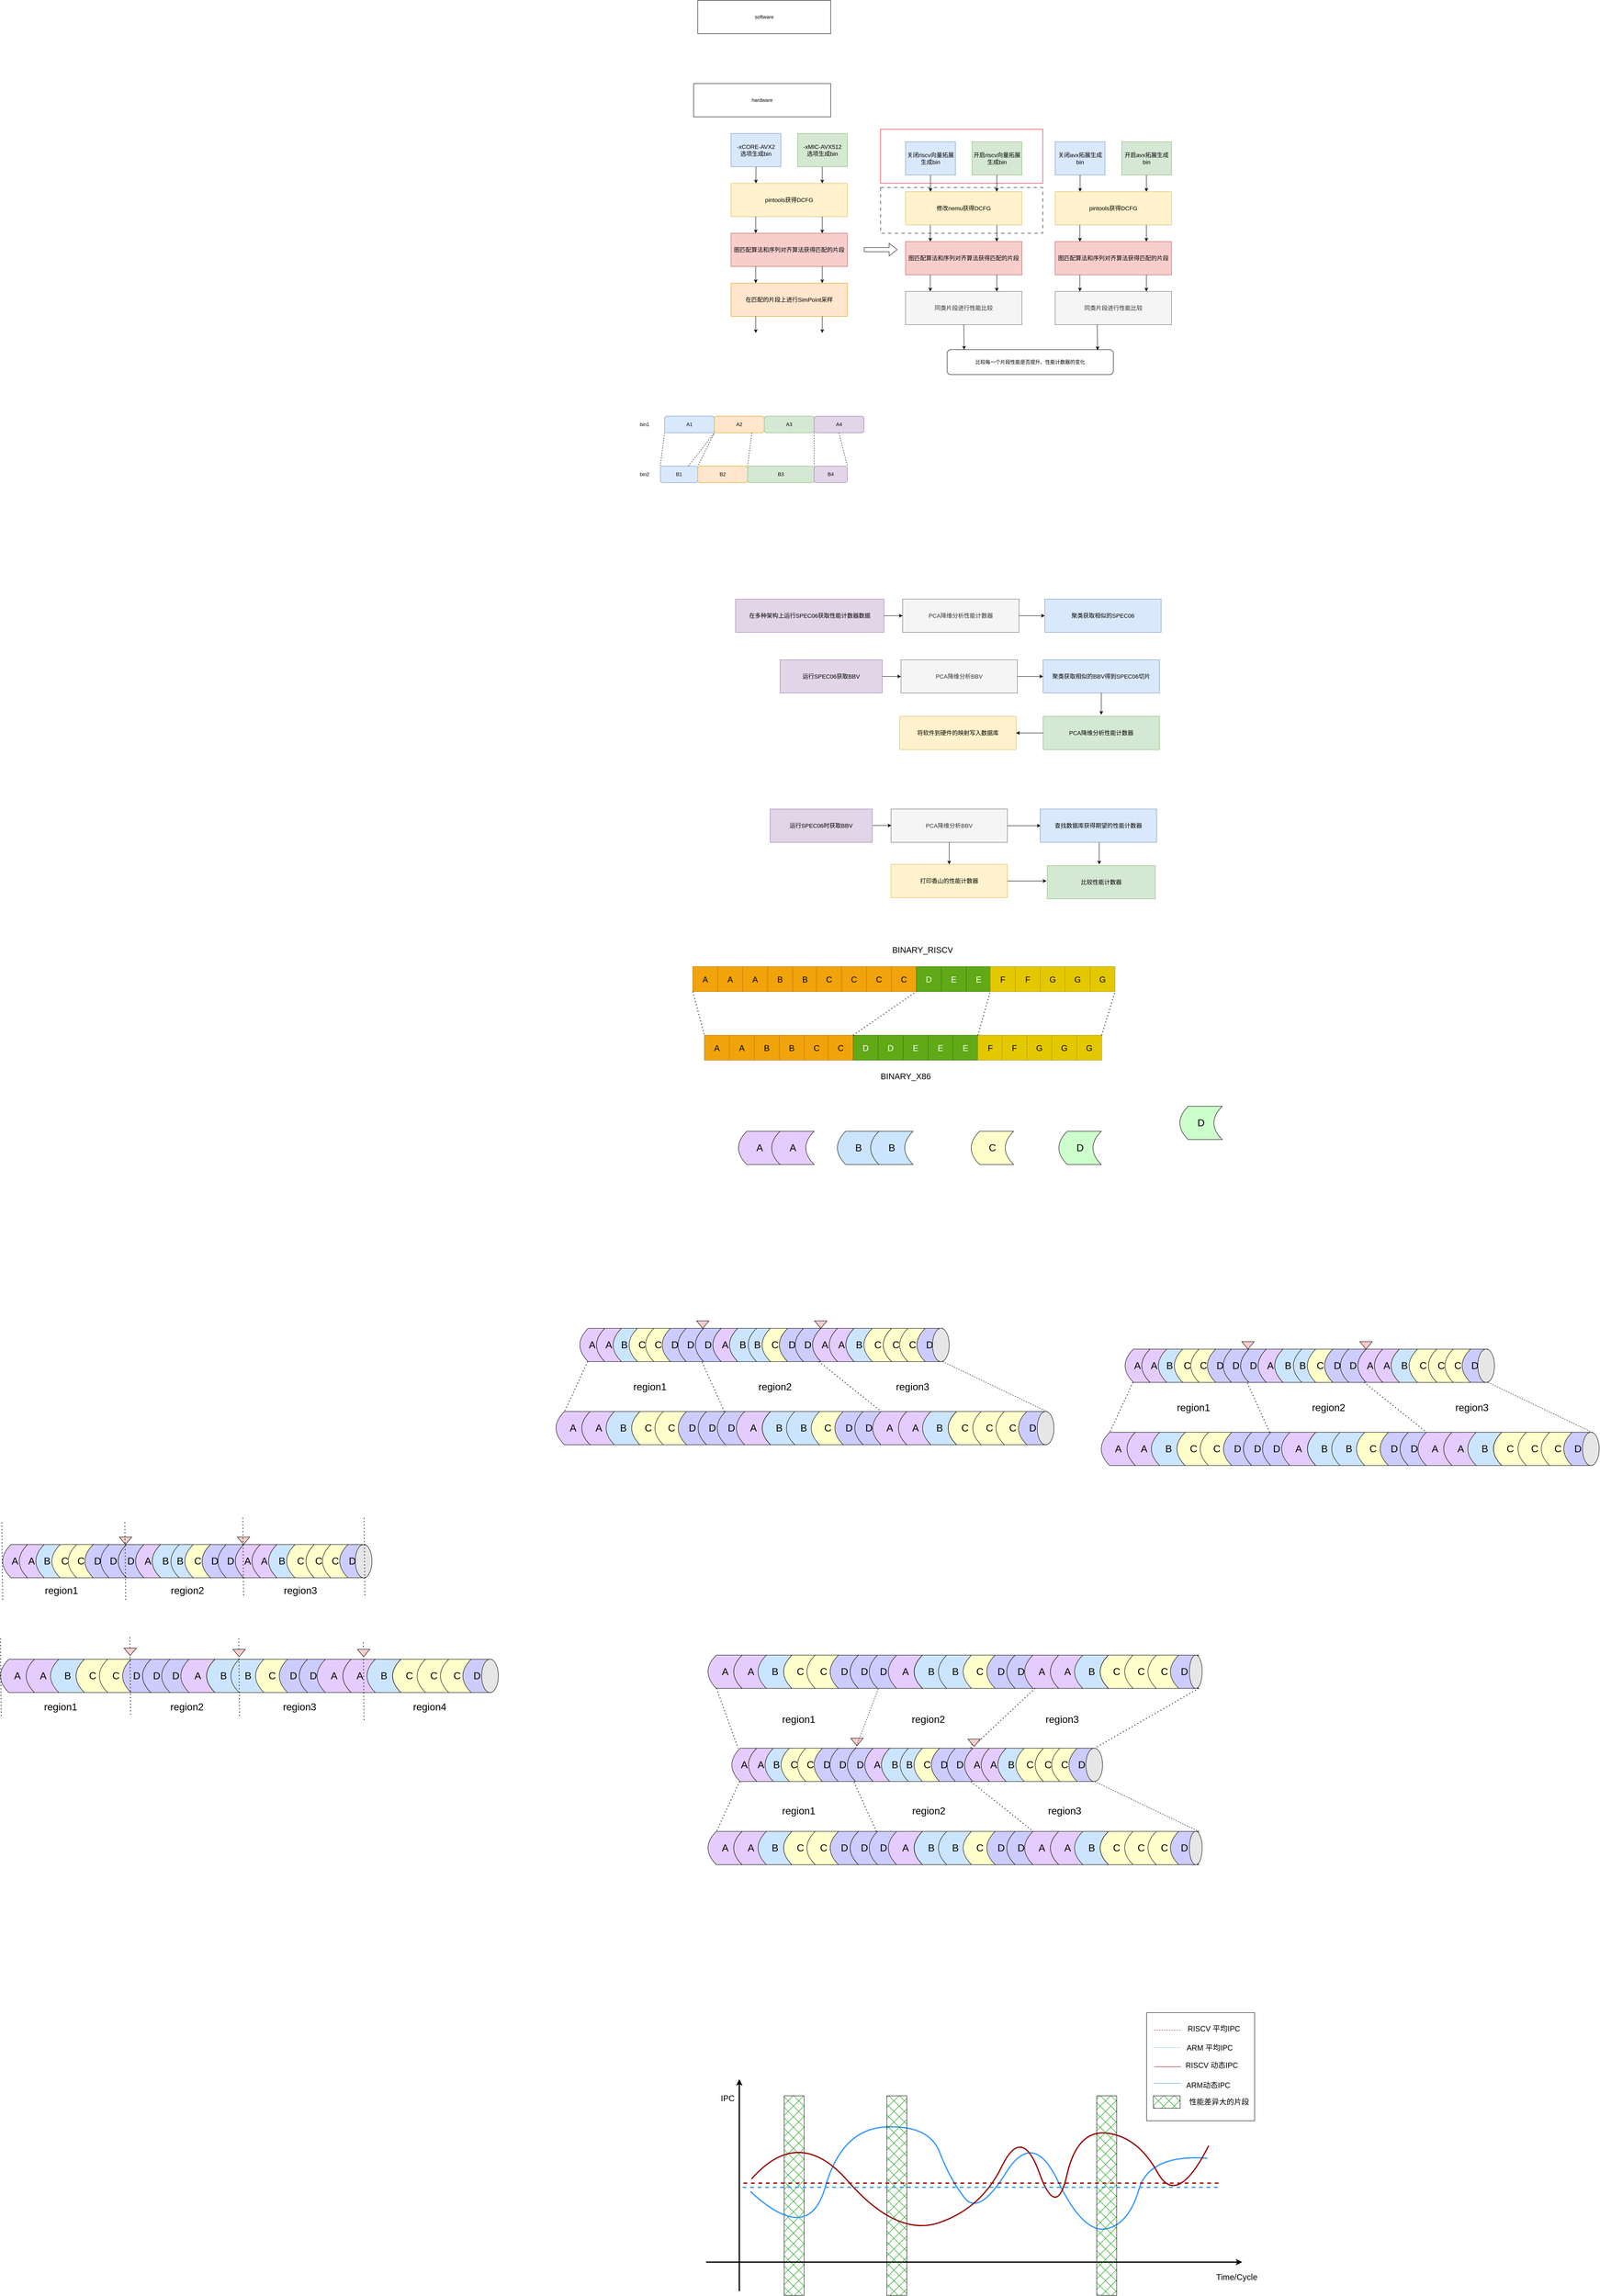 <mxfile version="24.7.7">
  <diagram name="第 1 页" id="i2iw0MnBpwWRf0WntCYD">
    <mxGraphModel dx="3466" dy="1182" grid="1" gridSize="10" guides="1" tooltips="1" connect="1" arrows="1" fold="1" page="0" pageScale="1" pageWidth="827" pageHeight="1169" math="0" shadow="0">
      <root>
        <mxCell id="0" />
        <mxCell id="1" parent="0" />
        <mxCell id="dYh0cxp7Rpcd_wlFRAOc-283" value="" style="rounded=0;whiteSpace=wrap;html=1;shadow=0;fillColor=#009900;glass=0;fillStyle=cross-hatch;" vertex="1" parent="1">
          <mxGeometry x="408.01" y="5280" width="47.99" height="480" as="geometry" />
        </mxCell>
        <mxCell id="dYh0cxp7Rpcd_wlFRAOc-266" value="" style="rounded=0;whiteSpace=wrap;html=1;" vertex="1" parent="1">
          <mxGeometry x="1280" y="5080" width="260" height="260" as="geometry" />
        </mxCell>
        <mxCell id="-V5eyxkP05oD3qSyahIk-59" value="" style="rounded=0;whiteSpace=wrap;html=1;strokeColor=#000000;dashed=1;dashPattern=8 8;" parent="1" vertex="1">
          <mxGeometry x="640" y="690" width="390" height="110" as="geometry" />
        </mxCell>
        <mxCell id="-V5eyxkP05oD3qSyahIk-57" value="" style="rounded=0;whiteSpace=wrap;html=1;strokeColor=#e10909;" parent="1" vertex="1">
          <mxGeometry x="640" y="550" width="390" height="130" as="geometry" />
        </mxCell>
        <mxCell id="-V5eyxkP05oD3qSyahIk-1" value="software" style="rounded=0;whiteSpace=wrap;html=1;" parent="1" vertex="1">
          <mxGeometry x="200" y="240" width="320" height="80" as="geometry" />
        </mxCell>
        <mxCell id="-V5eyxkP05oD3qSyahIk-2" value="hardware" style="rounded=0;whiteSpace=wrap;html=1;" parent="1" vertex="1">
          <mxGeometry x="190" y="440" width="330" height="80" as="geometry" />
        </mxCell>
        <mxCell id="-V5eyxkP05oD3qSyahIk-4" value="&lt;font style=&quot;font-size: 14px;&quot;&gt;pintools获得DCFG&lt;/font&gt;" style="rounded=0;whiteSpace=wrap;html=1;fillColor=#fff2cc;strokeColor=#d6b656;" parent="1" vertex="1">
          <mxGeometry x="280" y="680" width="280" height="80" as="geometry" />
        </mxCell>
        <mxCell id="-V5eyxkP05oD3qSyahIk-5" value="&lt;font style=&quot;font-size: 14px;&quot;&gt;-xCORE-AVX2&lt;/font&gt;&lt;div&gt;&lt;font style=&quot;font-size: 14px;&quot;&gt;选项&lt;/font&gt;&lt;span style=&quot;font-size: 14px; background-color: initial;&quot;&gt;生成bin&lt;/span&gt;&lt;/div&gt;" style="rounded=0;whiteSpace=wrap;html=1;fillColor=#dae8fc;strokeColor=#6c8ebf;" parent="1" vertex="1">
          <mxGeometry x="280" y="560" width="120" height="80" as="geometry" />
        </mxCell>
        <mxCell id="-V5eyxkP05oD3qSyahIk-6" value="&lt;font style=&quot;font-size: 14px;&quot;&gt;-xMIC-AVX512&lt;/font&gt;&lt;div style=&quot;font-size: 14px;&quot;&gt;&lt;font style=&quot;font-size: 14px;&quot;&gt;选项&lt;span style=&quot;background-color: initial;&quot;&gt;生成bin&lt;/span&gt;&lt;/font&gt;&lt;/div&gt;" style="rounded=0;whiteSpace=wrap;html=1;fillColor=#d5e8d4;strokeColor=#82b366;" parent="1" vertex="1">
          <mxGeometry x="440" y="560" width="120" height="80" as="geometry" />
        </mxCell>
        <mxCell id="-V5eyxkP05oD3qSyahIk-7" value="&lt;font style=&quot;font-size: 14px;&quot;&gt;图匹配算法和序列对齐算法获得匹配的片段&lt;/font&gt;" style="rounded=0;whiteSpace=wrap;html=1;fillColor=#f8cecc;strokeColor=#b85450;" parent="1" vertex="1">
          <mxGeometry x="280" y="800" width="280" height="80" as="geometry" />
        </mxCell>
        <mxCell id="-V5eyxkP05oD3qSyahIk-8" value="&lt;font style=&quot;font-size: 14px;&quot;&gt;在匹配的片段上进行SimPoint采样&lt;/font&gt;" style="rounded=0;whiteSpace=wrap;html=1;fillColor=#ffe6cc;strokeColor=#d79b00;" parent="1" vertex="1">
          <mxGeometry x="280" y="920" width="280" height="80" as="geometry" />
        </mxCell>
        <mxCell id="-V5eyxkP05oD3qSyahIk-10" value="&lt;font style=&quot;font-size: 14px;&quot;&gt;在多种架构上运行SPEC06获取性能计数器数据&lt;/font&gt;" style="rounded=0;whiteSpace=wrap;html=1;fillColor=#e1d5e7;strokeColor=#9673a6;" parent="1" vertex="1">
          <mxGeometry x="291" y="1680" width="357" height="80" as="geometry" />
        </mxCell>
        <mxCell id="-V5eyxkP05oD3qSyahIk-11" value="" style="endArrow=classic;html=1;rounded=0;exitX=0.5;exitY=1;exitDx=0;exitDy=0;" parent="1" source="-V5eyxkP05oD3qSyahIk-5" edge="1">
          <mxGeometry width="50" height="50" relative="1" as="geometry">
            <mxPoint x="420" y="710" as="sourcePoint" />
            <mxPoint x="340" y="680" as="targetPoint" />
          </mxGeometry>
        </mxCell>
        <mxCell id="-V5eyxkP05oD3qSyahIk-13" value="" style="endArrow=classic;html=1;rounded=0;exitX=0.5;exitY=1;exitDx=0;exitDy=0;" parent="1" edge="1">
          <mxGeometry width="50" height="50" relative="1" as="geometry">
            <mxPoint x="339.5" y="760" as="sourcePoint" />
            <mxPoint x="339.5" y="800" as="targetPoint" />
          </mxGeometry>
        </mxCell>
        <mxCell id="-V5eyxkP05oD3qSyahIk-16" value="" style="endArrow=classic;html=1;rounded=0;exitX=0.5;exitY=1;exitDx=0;exitDy=0;" parent="1" edge="1">
          <mxGeometry width="50" height="50" relative="1" as="geometry">
            <mxPoint x="499.5" y="640" as="sourcePoint" />
            <mxPoint x="499.5" y="680" as="targetPoint" />
          </mxGeometry>
        </mxCell>
        <mxCell id="-V5eyxkP05oD3qSyahIk-17" value="" style="endArrow=classic;html=1;rounded=0;exitX=0.5;exitY=1;exitDx=0;exitDy=0;" parent="1" edge="1">
          <mxGeometry width="50" height="50" relative="1" as="geometry">
            <mxPoint x="499.5" y="760" as="sourcePoint" />
            <mxPoint x="499.5" y="800" as="targetPoint" />
          </mxGeometry>
        </mxCell>
        <mxCell id="-V5eyxkP05oD3qSyahIk-18" value="" style="endArrow=classic;html=1;rounded=0;exitX=0.5;exitY=1;exitDx=0;exitDy=0;" parent="1" edge="1">
          <mxGeometry width="50" height="50" relative="1" as="geometry">
            <mxPoint x="339.5" y="880" as="sourcePoint" />
            <mxPoint x="339.5" y="920" as="targetPoint" />
          </mxGeometry>
        </mxCell>
        <mxCell id="-V5eyxkP05oD3qSyahIk-19" value="" style="endArrow=classic;html=1;rounded=0;exitX=0.5;exitY=1;exitDx=0;exitDy=0;" parent="1" edge="1">
          <mxGeometry width="50" height="50" relative="1" as="geometry">
            <mxPoint x="339.5" y="1000" as="sourcePoint" />
            <mxPoint x="339.5" y="1040" as="targetPoint" />
          </mxGeometry>
        </mxCell>
        <mxCell id="-V5eyxkP05oD3qSyahIk-20" value="" style="endArrow=classic;html=1;rounded=0;exitX=0.5;exitY=1;exitDx=0;exitDy=0;" parent="1" edge="1">
          <mxGeometry width="50" height="50" relative="1" as="geometry">
            <mxPoint x="499.5" y="880" as="sourcePoint" />
            <mxPoint x="499.5" y="920" as="targetPoint" />
          </mxGeometry>
        </mxCell>
        <mxCell id="-V5eyxkP05oD3qSyahIk-21" value="" style="endArrow=classic;html=1;rounded=0;exitX=0.5;exitY=1;exitDx=0;exitDy=0;" parent="1" edge="1">
          <mxGeometry width="50" height="50" relative="1" as="geometry">
            <mxPoint x="499.5" y="1000" as="sourcePoint" />
            <mxPoint x="499.5" y="1040" as="targetPoint" />
          </mxGeometry>
        </mxCell>
        <mxCell id="-V5eyxkP05oD3qSyahIk-23" value="A1" style="rounded=1;whiteSpace=wrap;html=1;fillColor=#dae8fc;strokeColor=#6c8ebf;" parent="1" vertex="1">
          <mxGeometry x="120" y="1240" width="120" height="40" as="geometry" />
        </mxCell>
        <mxCell id="-V5eyxkP05oD3qSyahIk-24" value="A2" style="rounded=1;whiteSpace=wrap;html=1;fillColor=#ffe6cc;strokeColor=#d79b00;" parent="1" vertex="1">
          <mxGeometry x="240" y="1240" width="120" height="40" as="geometry" />
        </mxCell>
        <mxCell id="-V5eyxkP05oD3qSyahIk-25" value="A3" style="rounded=1;whiteSpace=wrap;html=1;fillColor=#d5e8d4;strokeColor=#82b366;" parent="1" vertex="1">
          <mxGeometry x="360" y="1240" width="120" height="40" as="geometry" />
        </mxCell>
        <mxCell id="-V5eyxkP05oD3qSyahIk-26" value="A4" style="rounded=1;whiteSpace=wrap;html=1;fillColor=#e1d5e7;strokeColor=#9673a6;" parent="1" vertex="1">
          <mxGeometry x="480" y="1240" width="120" height="40" as="geometry" />
        </mxCell>
        <mxCell id="-V5eyxkP05oD3qSyahIk-27" value="B1" style="rounded=1;whiteSpace=wrap;html=1;fillColor=#dae8fc;strokeColor=#6c8ebf;" parent="1" vertex="1">
          <mxGeometry x="110" y="1360" width="90" height="40" as="geometry" />
        </mxCell>
        <mxCell id="-V5eyxkP05oD3qSyahIk-28" value="B2" style="rounded=1;whiteSpace=wrap;html=1;fillColor=#ffe6cc;strokeColor=#d79b00;" parent="1" vertex="1">
          <mxGeometry x="200" y="1360" width="120" height="40" as="geometry" />
        </mxCell>
        <mxCell id="-V5eyxkP05oD3qSyahIk-29" value="B3" style="rounded=1;whiteSpace=wrap;html=1;fillColor=#d5e8d4;strokeColor=#82b366;" parent="1" vertex="1">
          <mxGeometry x="320" y="1360" width="160" height="40" as="geometry" />
        </mxCell>
        <mxCell id="-V5eyxkP05oD3qSyahIk-33" value="B4" style="rounded=1;whiteSpace=wrap;html=1;fillColor=#e1d5e7;strokeColor=#9673a6;" parent="1" vertex="1">
          <mxGeometry x="480" y="1360" width="80" height="40" as="geometry" />
        </mxCell>
        <mxCell id="-V5eyxkP05oD3qSyahIk-34" value="" style="endArrow=none;dashed=1;html=1;rounded=0;exitX=0;exitY=0;exitDx=0;exitDy=0;entryX=0;entryY=1;entryDx=0;entryDy=0;" parent="1" source="-V5eyxkP05oD3qSyahIk-27" target="-V5eyxkP05oD3qSyahIk-23" edge="1">
          <mxGeometry width="50" height="50" relative="1" as="geometry">
            <mxPoint x="420" y="1200" as="sourcePoint" />
            <mxPoint x="470" y="1150" as="targetPoint" />
          </mxGeometry>
        </mxCell>
        <mxCell id="-V5eyxkP05oD3qSyahIk-35" value="" style="endArrow=none;dashed=1;html=1;rounded=0;exitX=0.75;exitY=0;exitDx=0;exitDy=0;entryX=0;entryY=1;entryDx=0;entryDy=0;" parent="1" source="-V5eyxkP05oD3qSyahIk-27" target="-V5eyxkP05oD3qSyahIk-24" edge="1">
          <mxGeometry width="50" height="50" relative="1" as="geometry">
            <mxPoint x="420" y="1200" as="sourcePoint" />
            <mxPoint x="470" y="1150" as="targetPoint" />
          </mxGeometry>
        </mxCell>
        <mxCell id="-V5eyxkP05oD3qSyahIk-38" value="" style="endArrow=none;dashed=1;html=1;rounded=0;exitX=1;exitY=1;exitDx=0;exitDy=0;entryX=0;entryY=0;entryDx=0;entryDy=0;" parent="1" source="-V5eyxkP05oD3qSyahIk-25" target="-V5eyxkP05oD3qSyahIk-33" edge="1">
          <mxGeometry width="50" height="50" relative="1" as="geometry">
            <mxPoint x="420" y="1200" as="sourcePoint" />
            <mxPoint x="470" y="1150" as="targetPoint" />
          </mxGeometry>
        </mxCell>
        <mxCell id="-V5eyxkP05oD3qSyahIk-39" value="" style="endArrow=none;dashed=1;html=1;rounded=0;exitX=0.5;exitY=1;exitDx=0;exitDy=0;entryX=1;entryY=0;entryDx=0;entryDy=0;" parent="1" source="-V5eyxkP05oD3qSyahIk-26" target="-V5eyxkP05oD3qSyahIk-33" edge="1">
          <mxGeometry width="50" height="50" relative="1" as="geometry">
            <mxPoint x="420" y="1200" as="sourcePoint" />
            <mxPoint x="470" y="1150" as="targetPoint" />
          </mxGeometry>
        </mxCell>
        <mxCell id="-V5eyxkP05oD3qSyahIk-40" value="bin1" style="text;html=1;align=center;verticalAlign=middle;whiteSpace=wrap;rounded=0;" parent="1" vertex="1">
          <mxGeometry x="42" y="1245" width="60" height="30" as="geometry" />
        </mxCell>
        <mxCell id="-V5eyxkP05oD3qSyahIk-41" value="bin2" style="text;html=1;align=center;verticalAlign=middle;whiteSpace=wrap;rounded=0;" parent="1" vertex="1">
          <mxGeometry x="42" y="1365" width="60" height="30" as="geometry" />
        </mxCell>
        <mxCell id="-V5eyxkP05oD3qSyahIk-42" value="" style="shape=flexArrow;endArrow=classic;html=1;rounded=0;" parent="1" edge="1">
          <mxGeometry width="50" height="50" relative="1" as="geometry">
            <mxPoint x="600" y="839.5" as="sourcePoint" />
            <mxPoint x="680" y="839.5" as="targetPoint" />
          </mxGeometry>
        </mxCell>
        <mxCell id="-V5eyxkP05oD3qSyahIk-43" value="&lt;span style=&quot;font-size: 14px;&quot;&gt;修改nemu获得DCFG&lt;/span&gt;" style="rounded=0;whiteSpace=wrap;html=1;fillColor=#fff2cc;strokeColor=#d6b656;" parent="1" vertex="1">
          <mxGeometry x="700" y="700" width="280" height="80" as="geometry" />
        </mxCell>
        <mxCell id="-V5eyxkP05oD3qSyahIk-44" value="&lt;span style=&quot;font-size: 14px;&quot;&gt;关闭riscv向量拓展生成bin&lt;/span&gt;" style="rounded=0;whiteSpace=wrap;html=1;fillColor=#dae8fc;strokeColor=#6c8ebf;" parent="1" vertex="1">
          <mxGeometry x="700" y="580" width="120" height="80" as="geometry" />
        </mxCell>
        <mxCell id="-V5eyxkP05oD3qSyahIk-45" value="&lt;span style=&quot;font-size: 14px;&quot;&gt;开启riscv向量拓展生成bin&lt;/span&gt;" style="rounded=0;whiteSpace=wrap;html=1;fillColor=#d5e8d4;strokeColor=#82b366;" parent="1" vertex="1">
          <mxGeometry x="860" y="580" width="120" height="80" as="geometry" />
        </mxCell>
        <mxCell id="-V5eyxkP05oD3qSyahIk-46" value="&lt;font style=&quot;font-size: 14px;&quot;&gt;图匹配算法和序列对齐算法获得匹配的片段&lt;/font&gt;" style="rounded=0;whiteSpace=wrap;html=1;fillColor=#f8cecc;strokeColor=#b85450;" parent="1" vertex="1">
          <mxGeometry x="700" y="820" width="280" height="80" as="geometry" />
        </mxCell>
        <mxCell id="-V5eyxkP05oD3qSyahIk-47" value="&lt;span style=&quot;font-size: 14px;&quot;&gt;同类片段进行性能比较&lt;/span&gt;" style="rounded=0;whiteSpace=wrap;html=1;fillColor=#f5f5f5;strokeColor=#666666;fontColor=#333333;" parent="1" vertex="1">
          <mxGeometry x="700" y="940" width="280" height="80" as="geometry" />
        </mxCell>
        <mxCell id="-V5eyxkP05oD3qSyahIk-49" value="" style="endArrow=classic;html=1;rounded=0;exitX=0.5;exitY=1;exitDx=0;exitDy=0;" parent="1" source="-V5eyxkP05oD3qSyahIk-44" edge="1">
          <mxGeometry width="50" height="50" relative="1" as="geometry">
            <mxPoint x="840" y="730" as="sourcePoint" />
            <mxPoint x="760" y="700" as="targetPoint" />
          </mxGeometry>
        </mxCell>
        <mxCell id="-V5eyxkP05oD3qSyahIk-50" value="" style="endArrow=classic;html=1;rounded=0;exitX=0.5;exitY=1;exitDx=0;exitDy=0;" parent="1" edge="1">
          <mxGeometry width="50" height="50" relative="1" as="geometry">
            <mxPoint x="759.5" y="780" as="sourcePoint" />
            <mxPoint x="759.5" y="820" as="targetPoint" />
          </mxGeometry>
        </mxCell>
        <mxCell id="-V5eyxkP05oD3qSyahIk-51" value="" style="endArrow=classic;html=1;rounded=0;exitX=0.5;exitY=1;exitDx=0;exitDy=0;" parent="1" edge="1">
          <mxGeometry width="50" height="50" relative="1" as="geometry">
            <mxPoint x="919.5" y="660" as="sourcePoint" />
            <mxPoint x="919.5" y="700" as="targetPoint" />
          </mxGeometry>
        </mxCell>
        <mxCell id="-V5eyxkP05oD3qSyahIk-52" value="" style="endArrow=classic;html=1;rounded=0;exitX=0.5;exitY=1;exitDx=0;exitDy=0;" parent="1" edge="1">
          <mxGeometry width="50" height="50" relative="1" as="geometry">
            <mxPoint x="919.5" y="780" as="sourcePoint" />
            <mxPoint x="919.5" y="820" as="targetPoint" />
          </mxGeometry>
        </mxCell>
        <mxCell id="-V5eyxkP05oD3qSyahIk-53" value="" style="endArrow=classic;html=1;rounded=0;exitX=0.5;exitY=1;exitDx=0;exitDy=0;" parent="1" edge="1">
          <mxGeometry width="50" height="50" relative="1" as="geometry">
            <mxPoint x="759.5" y="900" as="sourcePoint" />
            <mxPoint x="759.5" y="940" as="targetPoint" />
          </mxGeometry>
        </mxCell>
        <mxCell id="-V5eyxkP05oD3qSyahIk-55" value="" style="endArrow=classic;html=1;rounded=0;exitX=0.5;exitY=1;exitDx=0;exitDy=0;" parent="1" edge="1">
          <mxGeometry width="50" height="50" relative="1" as="geometry">
            <mxPoint x="919.5" y="900" as="sourcePoint" />
            <mxPoint x="919.5" y="940" as="targetPoint" />
          </mxGeometry>
        </mxCell>
        <mxCell id="-V5eyxkP05oD3qSyahIk-62" value="&lt;span style=&quot;font-size: 14px;&quot;&gt;pintools获得DCFG&lt;/span&gt;" style="rounded=0;whiteSpace=wrap;html=1;fillColor=#fff2cc;strokeColor=#d6b656;" parent="1" vertex="1">
          <mxGeometry x="1060" y="700" width="280" height="80" as="geometry" />
        </mxCell>
        <mxCell id="-V5eyxkP05oD3qSyahIk-63" value="&lt;span style=&quot;font-size: 14px;&quot;&gt;关闭avx拓展生成bin&lt;/span&gt;" style="rounded=0;whiteSpace=wrap;html=1;fillColor=#dae8fc;strokeColor=#6c8ebf;" parent="1" vertex="1">
          <mxGeometry x="1060" y="580" width="120" height="80" as="geometry" />
        </mxCell>
        <mxCell id="-V5eyxkP05oD3qSyahIk-64" value="&lt;span style=&quot;font-size: 14px;&quot;&gt;开启avx拓展生成bin&lt;/span&gt;" style="rounded=0;whiteSpace=wrap;html=1;fillColor=#d5e8d4;strokeColor=#82b366;" parent="1" vertex="1">
          <mxGeometry x="1220" y="580" width="120" height="80" as="geometry" />
        </mxCell>
        <mxCell id="-V5eyxkP05oD3qSyahIk-65" value="&lt;font style=&quot;font-size: 14px;&quot;&gt;图匹配算法和序列对齐算法获得匹配的片段&lt;/font&gt;" style="rounded=0;whiteSpace=wrap;html=1;fillColor=#f8cecc;strokeColor=#b85450;" parent="1" vertex="1">
          <mxGeometry x="1060" y="820" width="280" height="80" as="geometry" />
        </mxCell>
        <mxCell id="-V5eyxkP05oD3qSyahIk-66" value="&lt;span style=&quot;font-size: 14px;&quot;&gt;同类片段进行性能比较&lt;/span&gt;" style="rounded=0;whiteSpace=wrap;html=1;fillColor=#f5f5f5;strokeColor=#666666;fontColor=#333333;" parent="1" vertex="1">
          <mxGeometry x="1060" y="940" width="280" height="80" as="geometry" />
        </mxCell>
        <mxCell id="-V5eyxkP05oD3qSyahIk-67" value="" style="endArrow=classic;html=1;rounded=0;exitX=0.5;exitY=1;exitDx=0;exitDy=0;" parent="1" source="-V5eyxkP05oD3qSyahIk-63" edge="1">
          <mxGeometry width="50" height="50" relative="1" as="geometry">
            <mxPoint x="1200" y="730" as="sourcePoint" />
            <mxPoint x="1120" y="700" as="targetPoint" />
          </mxGeometry>
        </mxCell>
        <mxCell id="-V5eyxkP05oD3qSyahIk-68" value="" style="endArrow=classic;html=1;rounded=0;exitX=0.5;exitY=1;exitDx=0;exitDy=0;" parent="1" edge="1">
          <mxGeometry width="50" height="50" relative="1" as="geometry">
            <mxPoint x="1119.5" y="780" as="sourcePoint" />
            <mxPoint x="1119.5" y="820" as="targetPoint" />
          </mxGeometry>
        </mxCell>
        <mxCell id="-V5eyxkP05oD3qSyahIk-69" value="" style="endArrow=classic;html=1;rounded=0;exitX=0.5;exitY=1;exitDx=0;exitDy=0;" parent="1" edge="1">
          <mxGeometry width="50" height="50" relative="1" as="geometry">
            <mxPoint x="1279.5" y="660" as="sourcePoint" />
            <mxPoint x="1279.5" y="700" as="targetPoint" />
          </mxGeometry>
        </mxCell>
        <mxCell id="-V5eyxkP05oD3qSyahIk-70" value="" style="endArrow=classic;html=1;rounded=0;exitX=0.5;exitY=1;exitDx=0;exitDy=0;" parent="1" edge="1">
          <mxGeometry width="50" height="50" relative="1" as="geometry">
            <mxPoint x="1279.5" y="780" as="sourcePoint" />
            <mxPoint x="1279.5" y="820" as="targetPoint" />
          </mxGeometry>
        </mxCell>
        <mxCell id="-V5eyxkP05oD3qSyahIk-71" value="" style="endArrow=classic;html=1;rounded=0;exitX=0.5;exitY=1;exitDx=0;exitDy=0;" parent="1" edge="1">
          <mxGeometry width="50" height="50" relative="1" as="geometry">
            <mxPoint x="1119.5" y="900" as="sourcePoint" />
            <mxPoint x="1119.5" y="940" as="targetPoint" />
          </mxGeometry>
        </mxCell>
        <mxCell id="-V5eyxkP05oD3qSyahIk-72" value="" style="endArrow=classic;html=1;rounded=0;exitX=0.5;exitY=1;exitDx=0;exitDy=0;" parent="1" edge="1">
          <mxGeometry width="50" height="50" relative="1" as="geometry">
            <mxPoint x="1279.5" y="900" as="sourcePoint" />
            <mxPoint x="1279.5" y="940" as="targetPoint" />
          </mxGeometry>
        </mxCell>
        <mxCell id="-V5eyxkP05oD3qSyahIk-74" value="比较每一个片段性能是否提升、性能计数器的变化" style="rounded=1;whiteSpace=wrap;html=1;" parent="1" vertex="1">
          <mxGeometry x="800" y="1080" width="400" height="60" as="geometry" />
        </mxCell>
        <mxCell id="-V5eyxkP05oD3qSyahIk-75" value="" style="endArrow=classic;html=1;rounded=0;exitX=0.5;exitY=1;exitDx=0;exitDy=0;" parent="1" source="-V5eyxkP05oD3qSyahIk-47" edge="1">
          <mxGeometry width="50" height="50" relative="1" as="geometry">
            <mxPoint x="910" y="910" as="sourcePoint" />
            <mxPoint x="841" y="1080" as="targetPoint" />
          </mxGeometry>
        </mxCell>
        <mxCell id="-V5eyxkP05oD3qSyahIk-76" value="" style="endArrow=classic;html=1;rounded=0;exitX=0.362;exitY=1;exitDx=0;exitDy=0;exitPerimeter=0;entryX=0.905;entryY=0.022;entryDx=0;entryDy=0;entryPerimeter=0;" parent="1" source="-V5eyxkP05oD3qSyahIk-66" target="-V5eyxkP05oD3qSyahIk-74" edge="1">
          <mxGeometry width="50" height="50" relative="1" as="geometry">
            <mxPoint x="910" y="910" as="sourcePoint" />
            <mxPoint x="960" y="860" as="targetPoint" />
          </mxGeometry>
        </mxCell>
        <mxCell id="-V5eyxkP05oD3qSyahIk-77" value="" style="endArrow=none;dashed=1;html=1;rounded=0;exitX=0;exitY=1;exitDx=0;exitDy=0;entryX=0;entryY=0;entryDx=0;entryDy=0;" parent="1" source="-V5eyxkP05oD3qSyahIk-24" target="-V5eyxkP05oD3qSyahIk-28" edge="1">
          <mxGeometry width="50" height="50" relative="1" as="geometry">
            <mxPoint x="569" y="1058" as="sourcePoint" />
            <mxPoint x="619" y="1008" as="targetPoint" />
          </mxGeometry>
        </mxCell>
        <mxCell id="-V5eyxkP05oD3qSyahIk-78" value="" style="endArrow=none;dashed=1;html=1;rounded=0;exitX=0.75;exitY=1;exitDx=0;exitDy=0;entryX=1;entryY=0;entryDx=0;entryDy=0;" parent="1" source="-V5eyxkP05oD3qSyahIk-24" target="-V5eyxkP05oD3qSyahIk-28" edge="1">
          <mxGeometry width="50" height="50" relative="1" as="geometry">
            <mxPoint x="250" y="1290" as="sourcePoint" />
            <mxPoint x="210" y="1370" as="targetPoint" />
          </mxGeometry>
        </mxCell>
        <mxCell id="zMGi11s-x-DDY7156axo-2" value="&lt;span style=&quot;font-size: 14px;&quot;&gt;PCA降维分析性能计数器&lt;/span&gt;" style="rounded=0;whiteSpace=wrap;html=1;fillColor=#f5f5f5;strokeColor=#666666;fontColor=#333333;" parent="1" vertex="1">
          <mxGeometry x="693" y="1680" width="280" height="80" as="geometry" />
        </mxCell>
        <mxCell id="zMGi11s-x-DDY7156axo-3" value="&lt;span style=&quot;font-size: 14px;&quot;&gt;聚类获取相似的SPEC06&lt;/span&gt;" style="rounded=0;whiteSpace=wrap;html=1;fillColor=#dae8fc;strokeColor=#6c8ebf;" parent="1" vertex="1">
          <mxGeometry x="1035" y="1680" width="280" height="80" as="geometry" />
        </mxCell>
        <mxCell id="zMGi11s-x-DDY7156axo-4" value="&lt;font style=&quot;font-size: 14px;&quot;&gt;运行SPEC06获取BBV&lt;/font&gt;" style="rounded=0;whiteSpace=wrap;html=1;fillColor=#e1d5e7;strokeColor=#9673a6;" parent="1" vertex="1">
          <mxGeometry x="398" y="1826" width="246" height="80" as="geometry" />
        </mxCell>
        <mxCell id="zMGi11s-x-DDY7156axo-5" value="&lt;span style=&quot;font-size: 14px;&quot;&gt;PCA降维分析BBV&lt;/span&gt;" style="rounded=0;whiteSpace=wrap;html=1;fillColor=#f5f5f5;strokeColor=#666666;fontColor=#333333;" parent="1" vertex="1">
          <mxGeometry x="689" y="1826" width="280" height="80" as="geometry" />
        </mxCell>
        <mxCell id="zMGi11s-x-DDY7156axo-6" value="&lt;span style=&quot;font-size: 14px;&quot;&gt;聚类获取相似的BBV得到SPEC06切片&lt;/span&gt;" style="rounded=0;whiteSpace=wrap;html=1;fillColor=#dae8fc;strokeColor=#6c8ebf;" parent="1" vertex="1">
          <mxGeometry x="1031" y="1826" width="280" height="80" as="geometry" />
        </mxCell>
        <mxCell id="zMGi11s-x-DDY7156axo-7" value="" style="endArrow=classic;html=1;rounded=0;exitX=1;exitY=0.5;exitDx=0;exitDy=0;entryX=0;entryY=0.5;entryDx=0;entryDy=0;" parent="1" source="-V5eyxkP05oD3qSyahIk-10" target="zMGi11s-x-DDY7156axo-2" edge="1">
          <mxGeometry width="50" height="50" relative="1" as="geometry">
            <mxPoint x="794" y="1656" as="sourcePoint" />
            <mxPoint x="844" y="1606" as="targetPoint" />
          </mxGeometry>
        </mxCell>
        <mxCell id="zMGi11s-x-DDY7156axo-8" value="" style="endArrow=classic;html=1;rounded=0;exitX=1;exitY=0.5;exitDx=0;exitDy=0;entryX=0;entryY=0.5;entryDx=0;entryDy=0;" parent="1" source="zMGi11s-x-DDY7156axo-2" target="zMGi11s-x-DDY7156axo-3" edge="1">
          <mxGeometry width="50" height="50" relative="1" as="geometry">
            <mxPoint x="794" y="1656" as="sourcePoint" />
            <mxPoint x="844" y="1606" as="targetPoint" />
          </mxGeometry>
        </mxCell>
        <mxCell id="zMGi11s-x-DDY7156axo-9" value="" style="endArrow=classic;html=1;rounded=0;exitX=1;exitY=0.5;exitDx=0;exitDy=0;entryX=0;entryY=0.5;entryDx=0;entryDy=0;" parent="1" source="zMGi11s-x-DDY7156axo-4" target="zMGi11s-x-DDY7156axo-5" edge="1">
          <mxGeometry width="50" height="50" relative="1" as="geometry">
            <mxPoint x="794" y="1656" as="sourcePoint" />
            <mxPoint x="844" y="1606" as="targetPoint" />
          </mxGeometry>
        </mxCell>
        <mxCell id="zMGi11s-x-DDY7156axo-10" value="" style="endArrow=classic;html=1;rounded=0;exitX=1;exitY=0.5;exitDx=0;exitDy=0;entryX=0;entryY=0.5;entryDx=0;entryDy=0;" parent="1" source="zMGi11s-x-DDY7156axo-5" target="zMGi11s-x-DDY7156axo-6" edge="1">
          <mxGeometry width="50" height="50" relative="1" as="geometry">
            <mxPoint x="794" y="1656" as="sourcePoint" />
            <mxPoint x="844" y="1606" as="targetPoint" />
          </mxGeometry>
        </mxCell>
        <mxCell id="zMGi11s-x-DDY7156axo-11" value="" style="endArrow=classic;html=1;rounded=0;exitX=0.5;exitY=1;exitDx=0;exitDy=0;" parent="1" source="zMGi11s-x-DDY7156axo-6" edge="1">
          <mxGeometry width="50" height="50" relative="1" as="geometry">
            <mxPoint x="794" y="1656" as="sourcePoint" />
            <mxPoint x="1171" y="1958" as="targetPoint" />
          </mxGeometry>
        </mxCell>
        <mxCell id="zMGi11s-x-DDY7156axo-12" value="&lt;span style=&quot;font-size: 14px;&quot;&gt;PCA降维分析性能计数器&lt;/span&gt;" style="rounded=0;whiteSpace=wrap;html=1;fillColor=#d5e8d4;strokeColor=#82b366;" parent="1" vertex="1">
          <mxGeometry x="1031" y="1962" width="280" height="80" as="geometry" />
        </mxCell>
        <mxCell id="zMGi11s-x-DDY7156axo-13" value="" style="endArrow=classic;html=1;rounded=0;exitX=0;exitY=0.5;exitDx=0;exitDy=0;" parent="1" source="zMGi11s-x-DDY7156axo-12" target="zMGi11s-x-DDY7156axo-14" edge="1">
          <mxGeometry width="50" height="50" relative="1" as="geometry">
            <mxPoint x="794" y="1656" as="sourcePoint" />
            <mxPoint x="844" y="1606" as="targetPoint" />
          </mxGeometry>
        </mxCell>
        <mxCell id="zMGi11s-x-DDY7156axo-14" value="&lt;span style=&quot;font-size: 14px;&quot;&gt;将软件到硬件的映射写入数据库&lt;/span&gt;" style="rounded=0;whiteSpace=wrap;html=1;fillColor=#fff2cc;strokeColor=#d6b656;" parent="1" vertex="1">
          <mxGeometry x="686" y="1962" width="280" height="80" as="geometry" />
        </mxCell>
        <mxCell id="zMGi11s-x-DDY7156axo-15" value="&lt;font style=&quot;font-size: 14px;&quot;&gt;运行SPEC06时获取BBV&lt;/font&gt;" style="rounded=0;whiteSpace=wrap;html=1;fillColor=#e1d5e7;strokeColor=#9673a6;" parent="1" vertex="1">
          <mxGeometry x="374" y="2185" width="246" height="80" as="geometry" />
        </mxCell>
        <mxCell id="zMGi11s-x-DDY7156axo-17" value="&lt;span style=&quot;font-size: 14px;&quot;&gt;PCA降维分析BBV&lt;/span&gt;" style="rounded=0;whiteSpace=wrap;html=1;fillColor=#f5f5f5;strokeColor=#666666;fontColor=#333333;" parent="1" vertex="1">
          <mxGeometry x="665" y="2185" width="280" height="80" as="geometry" />
        </mxCell>
        <mxCell id="zMGi11s-x-DDY7156axo-18" value="" style="endArrow=classic;html=1;rounded=0;exitX=1;exitY=0.5;exitDx=0;exitDy=0;" parent="1" source="zMGi11s-x-DDY7156axo-17" edge="1">
          <mxGeometry width="50" height="50" relative="1" as="geometry">
            <mxPoint x="794" y="1989" as="sourcePoint" />
            <mxPoint x="1025" y="2225" as="targetPoint" />
          </mxGeometry>
        </mxCell>
        <mxCell id="zMGi11s-x-DDY7156axo-19" value="&lt;span style=&quot;font-size: 14px;&quot;&gt;查找数据库获得期望的性能计数器&lt;/span&gt;" style="rounded=0;whiteSpace=wrap;html=1;fillColor=#dae8fc;strokeColor=#6c8ebf;" parent="1" vertex="1">
          <mxGeometry x="1024" y="2185" width="280" height="80" as="geometry" />
        </mxCell>
        <mxCell id="zMGi11s-x-DDY7156axo-20" value="&lt;span style=&quot;font-size: 14px;&quot;&gt;打印香山的性能计数器&lt;/span&gt;" style="rounded=0;whiteSpace=wrap;html=1;fillColor=#fff2cc;strokeColor=#d6b656;" parent="1" vertex="1">
          <mxGeometry x="665" y="2318" width="280" height="80" as="geometry" />
        </mxCell>
        <mxCell id="zMGi11s-x-DDY7156axo-21" value="" style="endArrow=classic;html=1;rounded=0;exitX=0.5;exitY=1;exitDx=0;exitDy=0;entryX=0.5;entryY=0;entryDx=0;entryDy=0;" parent="1" source="zMGi11s-x-DDY7156axo-17" target="zMGi11s-x-DDY7156axo-20" edge="1">
          <mxGeometry width="50" height="50" relative="1" as="geometry">
            <mxPoint x="794" y="1989" as="sourcePoint" />
            <mxPoint x="844" y="1939" as="targetPoint" />
          </mxGeometry>
        </mxCell>
        <mxCell id="zMGi11s-x-DDY7156axo-22" value="" style="endArrow=classic;html=1;rounded=0;exitX=1;exitY=0.5;exitDx=0;exitDy=0;entryX=0;entryY=0.5;entryDx=0;entryDy=0;" parent="1" edge="1">
          <mxGeometry width="50" height="50" relative="1" as="geometry">
            <mxPoint x="621" y="2224.5" as="sourcePoint" />
            <mxPoint x="666" y="2224.5" as="targetPoint" />
          </mxGeometry>
        </mxCell>
        <mxCell id="zMGi11s-x-DDY7156axo-23" value="" style="endArrow=classic;html=1;rounded=0;exitX=1;exitY=0.5;exitDx=0;exitDy=0;" parent="1" source="zMGi11s-x-DDY7156axo-20" edge="1">
          <mxGeometry width="50" height="50" relative="1" as="geometry">
            <mxPoint x="794" y="1989" as="sourcePoint" />
            <mxPoint x="1039" y="2358" as="targetPoint" />
          </mxGeometry>
        </mxCell>
        <mxCell id="zMGi11s-x-DDY7156axo-25" value="&lt;span style=&quot;font-size: 14px;&quot;&gt;比较性能计数器&lt;/span&gt;" style="rounded=0;whiteSpace=wrap;html=1;fillColor=#d5e8d4;strokeColor=#82b366;" parent="1" vertex="1">
          <mxGeometry x="1041" y="2321" width="260" height="80" as="geometry" />
        </mxCell>
        <mxCell id="zMGi11s-x-DDY7156axo-26" value="" style="endArrow=classic;html=1;rounded=0;exitX=0.5;exitY=1;exitDx=0;exitDy=0;" parent="1" edge="1">
          <mxGeometry width="50" height="50" relative="1" as="geometry">
            <mxPoint x="1166" y="2266" as="sourcePoint" />
            <mxPoint x="1166" y="2318" as="targetPoint" />
          </mxGeometry>
        </mxCell>
        <mxCell id="VeOJp4WCpLSbKDR9wH39-1" value="&lt;font style=&quot;font-size: 20px;&quot;&gt;A&lt;/font&gt;" style="rounded=0;whiteSpace=wrap;html=1;fillColor=#f0a30a;fontColor=#000000;strokeColor=#BD7000;" parent="1" vertex="1">
          <mxGeometry x="188" y="2564" width="60" height="60" as="geometry" />
        </mxCell>
        <mxCell id="VeOJp4WCpLSbKDR9wH39-5" value="&lt;font style=&quot;font-size: 20px;&quot;&gt;A&lt;/font&gt;" style="rounded=0;whiteSpace=wrap;html=1;fillColor=#f0a30a;fontColor=#000000;strokeColor=#BD7000;" parent="1" vertex="1">
          <mxGeometry x="248" y="2564" width="60" height="60" as="geometry" />
        </mxCell>
        <mxCell id="VeOJp4WCpLSbKDR9wH39-6" value="&lt;font style=&quot;font-size: 20px;&quot;&gt;A&lt;/font&gt;" style="rounded=0;whiteSpace=wrap;html=1;fillColor=#f0a30a;fontColor=#000000;strokeColor=#BD7000;" parent="1" vertex="1">
          <mxGeometry x="308" y="2564" width="60" height="60" as="geometry" />
        </mxCell>
        <mxCell id="VeOJp4WCpLSbKDR9wH39-7" value="&lt;font style=&quot;font-size: 20px;&quot;&gt;B&lt;/font&gt;" style="rounded=0;whiteSpace=wrap;html=1;fillColor=#f0a30a;fontColor=#000000;strokeColor=#BD7000;" parent="1" vertex="1">
          <mxGeometry x="368" y="2564" width="60" height="60" as="geometry" />
        </mxCell>
        <mxCell id="VeOJp4WCpLSbKDR9wH39-8" value="&lt;font style=&quot;font-size: 20px;&quot;&gt;B&lt;/font&gt;" style="rounded=0;whiteSpace=wrap;html=1;fillColor=#f0a30a;fontColor=#000000;strokeColor=#BD7000;" parent="1" vertex="1">
          <mxGeometry x="428" y="2564" width="60" height="60" as="geometry" />
        </mxCell>
        <mxCell id="VeOJp4WCpLSbKDR9wH39-9" value="&lt;font style=&quot;font-size: 20px;&quot;&gt;C&lt;/font&gt;" style="rounded=0;whiteSpace=wrap;html=1;fillColor=#f0a30a;fontColor=#000000;strokeColor=#BD7000;" parent="1" vertex="1">
          <mxGeometry x="486" y="2564" width="60" height="60" as="geometry" />
        </mxCell>
        <mxCell id="VeOJp4WCpLSbKDR9wH39-10" value="&lt;font style=&quot;font-size: 20px;&quot;&gt;C&lt;/font&gt;" style="rounded=0;whiteSpace=wrap;html=1;fillColor=#f0a30a;fontColor=#000000;strokeColor=#BD7000;" parent="1" vertex="1">
          <mxGeometry x="546" y="2564" width="60" height="60" as="geometry" />
        </mxCell>
        <mxCell id="VeOJp4WCpLSbKDR9wH39-11" value="&lt;font style=&quot;font-size: 20px;&quot;&gt;C&lt;/font&gt;" style="rounded=0;whiteSpace=wrap;html=1;fillColor=#f0a30a;fontColor=#000000;strokeColor=#BD7000;" parent="1" vertex="1">
          <mxGeometry x="606" y="2564" width="60" height="60" as="geometry" />
        </mxCell>
        <mxCell id="VeOJp4WCpLSbKDR9wH39-12" value="&lt;font style=&quot;font-size: 20px;&quot;&gt;C&lt;/font&gt;" style="rounded=0;whiteSpace=wrap;html=1;fillColor=#f0a30a;fontColor=#000000;strokeColor=#BD7000;" parent="1" vertex="1">
          <mxGeometry x="666" y="2564" width="60" height="60" as="geometry" />
        </mxCell>
        <mxCell id="VeOJp4WCpLSbKDR9wH39-13" value="&lt;font style=&quot;font-size: 20px;&quot;&gt;D&lt;/font&gt;" style="rounded=0;whiteSpace=wrap;html=1;fillColor=#60a917;fontColor=#ffffff;strokeColor=#2D7600;" parent="1" vertex="1">
          <mxGeometry x="726" y="2564" width="60" height="60" as="geometry" />
        </mxCell>
        <mxCell id="VeOJp4WCpLSbKDR9wH39-14" value="&lt;font style=&quot;font-size: 20px;&quot;&gt;E&lt;/font&gt;" style="rounded=0;whiteSpace=wrap;html=1;fillColor=#60a917;fontColor=#ffffff;strokeColor=#2D7600;" parent="1" vertex="1">
          <mxGeometry x="786" y="2564" width="60" height="60" as="geometry" />
        </mxCell>
        <mxCell id="VeOJp4WCpLSbKDR9wH39-15" value="&lt;font style=&quot;font-size: 20px;&quot;&gt;E&lt;/font&gt;" style="rounded=0;whiteSpace=wrap;html=1;fillColor=#60a917;fontColor=#ffffff;strokeColor=#2D7600;" parent="1" vertex="1">
          <mxGeometry x="846" y="2564" width="60" height="60" as="geometry" />
        </mxCell>
        <mxCell id="VeOJp4WCpLSbKDR9wH39-16" value="&lt;font style=&quot;font-size: 20px;&quot;&gt;F&lt;/font&gt;" style="rounded=0;whiteSpace=wrap;html=1;fillColor=#e3c800;fontColor=#000000;strokeColor=#B09500;" parent="1" vertex="1">
          <mxGeometry x="904" y="2564" width="60" height="60" as="geometry" />
        </mxCell>
        <mxCell id="VeOJp4WCpLSbKDR9wH39-17" value="&lt;font style=&quot;font-size: 20px;&quot;&gt;F&lt;/font&gt;" style="rounded=0;whiteSpace=wrap;html=1;fillColor=#e3c800;fontColor=#000000;strokeColor=#B09500;" parent="1" vertex="1">
          <mxGeometry x="964" y="2564" width="60" height="60" as="geometry" />
        </mxCell>
        <mxCell id="VeOJp4WCpLSbKDR9wH39-18" value="&lt;font style=&quot;font-size: 20px;&quot;&gt;G&lt;/font&gt;" style="rounded=0;whiteSpace=wrap;html=1;fillColor=#e3c800;fontColor=#000000;strokeColor=#B09500;" parent="1" vertex="1">
          <mxGeometry x="1024" y="2564" width="60" height="60" as="geometry" />
        </mxCell>
        <mxCell id="VeOJp4WCpLSbKDR9wH39-19" value="&lt;font style=&quot;font-size: 20px;&quot;&gt;G&lt;/font&gt;" style="rounded=0;whiteSpace=wrap;html=1;fillColor=#e3c800;fontColor=#000000;strokeColor=#B09500;" parent="1" vertex="1">
          <mxGeometry x="1084" y="2564" width="60" height="60" as="geometry" />
        </mxCell>
        <mxCell id="VeOJp4WCpLSbKDR9wH39-20" value="&lt;font style=&quot;font-size: 20px;&quot;&gt;G&lt;/font&gt;" style="rounded=0;whiteSpace=wrap;html=1;fillColor=#e3c800;fontColor=#000000;strokeColor=#B09500;" parent="1" vertex="1">
          <mxGeometry x="1144" y="2564" width="60" height="60" as="geometry" />
        </mxCell>
        <mxCell id="VeOJp4WCpLSbKDR9wH39-21" value="&lt;font style=&quot;font-size: 20px;&quot;&gt;A&lt;/font&gt;" style="rounded=0;whiteSpace=wrap;html=1;fillColor=#f0a30a;fontColor=#000000;strokeColor=#BD7000;" parent="1" vertex="1">
          <mxGeometry x="216" y="2729" width="60" height="60" as="geometry" />
        </mxCell>
        <mxCell id="VeOJp4WCpLSbKDR9wH39-22" value="&lt;font style=&quot;font-size: 20px;&quot;&gt;A&lt;/font&gt;" style="rounded=0;whiteSpace=wrap;html=1;fillColor=#f0a30a;fontColor=#000000;strokeColor=#BD7000;" parent="1" vertex="1">
          <mxGeometry x="276" y="2729" width="60" height="60" as="geometry" />
        </mxCell>
        <mxCell id="VeOJp4WCpLSbKDR9wH39-23" value="&lt;font style=&quot;font-size: 20px;&quot;&gt;B&lt;/font&gt;" style="rounded=0;whiteSpace=wrap;html=1;fillColor=#f0a30a;fontColor=#000000;strokeColor=#BD7000;" parent="1" vertex="1">
          <mxGeometry x="336" y="2729" width="60" height="60" as="geometry" />
        </mxCell>
        <mxCell id="VeOJp4WCpLSbKDR9wH39-24" value="&lt;font style=&quot;font-size: 20px;&quot;&gt;B&lt;/font&gt;" style="rounded=0;whiteSpace=wrap;html=1;fillColor=#f0a30a;fontColor=#000000;strokeColor=#BD7000;" parent="1" vertex="1">
          <mxGeometry x="396" y="2729" width="60" height="60" as="geometry" />
        </mxCell>
        <mxCell id="VeOJp4WCpLSbKDR9wH39-25" value="&lt;span style=&quot;font-size: 20px;&quot;&gt;C&lt;/span&gt;" style="rounded=0;whiteSpace=wrap;html=1;fillColor=#f0a30a;fontColor=#000000;strokeColor=#BD7000;" parent="1" vertex="1">
          <mxGeometry x="456" y="2729" width="60" height="60" as="geometry" />
        </mxCell>
        <mxCell id="VeOJp4WCpLSbKDR9wH39-26" value="&lt;font style=&quot;font-size: 20px;&quot;&gt;C&lt;/font&gt;" style="rounded=0;whiteSpace=wrap;html=1;fillColor=#f0a30a;fontColor=#000000;strokeColor=#BD7000;" parent="1" vertex="1">
          <mxGeometry x="514" y="2729" width="60" height="60" as="geometry" />
        </mxCell>
        <mxCell id="VeOJp4WCpLSbKDR9wH39-27" value="&lt;font style=&quot;font-size: 20px;&quot;&gt;D&lt;/font&gt;" style="rounded=0;whiteSpace=wrap;html=1;fillColor=#60a917;fontColor=#ffffff;strokeColor=#2D7600;" parent="1" vertex="1">
          <mxGeometry x="574" y="2729" width="60" height="60" as="geometry" />
        </mxCell>
        <mxCell id="VeOJp4WCpLSbKDR9wH39-28" value="&lt;font style=&quot;font-size: 20px;&quot;&gt;D&lt;/font&gt;" style="rounded=0;whiteSpace=wrap;html=1;fillColor=#60a917;fontColor=#ffffff;strokeColor=#2D7600;" parent="1" vertex="1">
          <mxGeometry x="634" y="2729" width="60" height="60" as="geometry" />
        </mxCell>
        <mxCell id="VeOJp4WCpLSbKDR9wH39-29" value="&lt;font style=&quot;font-size: 20px;&quot;&gt;E&lt;/font&gt;" style="rounded=0;whiteSpace=wrap;html=1;fillColor=#60a917;fontColor=#ffffff;strokeColor=#2D7600;" parent="1" vertex="1">
          <mxGeometry x="694" y="2729" width="60" height="60" as="geometry" />
        </mxCell>
        <mxCell id="VeOJp4WCpLSbKDR9wH39-30" value="&lt;font style=&quot;font-size: 20px;&quot;&gt;E&lt;/font&gt;" style="rounded=0;whiteSpace=wrap;html=1;fillColor=#60a917;fontColor=#ffffff;strokeColor=#2D7600;" parent="1" vertex="1">
          <mxGeometry x="754" y="2729" width="60" height="60" as="geometry" />
        </mxCell>
        <mxCell id="VeOJp4WCpLSbKDR9wH39-31" value="&lt;font style=&quot;font-size: 20px;&quot;&gt;E&lt;/font&gt;" style="rounded=0;whiteSpace=wrap;html=1;fillColor=#60a917;fontColor=#ffffff;strokeColor=#2D7600;" parent="1" vertex="1">
          <mxGeometry x="814" y="2729" width="60" height="60" as="geometry" />
        </mxCell>
        <mxCell id="VeOJp4WCpLSbKDR9wH39-32" value="&lt;font style=&quot;font-size: 20px;&quot;&gt;F&lt;/font&gt;" style="rounded=0;whiteSpace=wrap;html=1;fillColor=#e3c800;fontColor=#000000;strokeColor=#B09500;" parent="1" vertex="1">
          <mxGeometry x="874" y="2729" width="60" height="60" as="geometry" />
        </mxCell>
        <mxCell id="VeOJp4WCpLSbKDR9wH39-33" value="&lt;font style=&quot;font-size: 20px;&quot;&gt;F&lt;/font&gt;" style="rounded=0;whiteSpace=wrap;html=1;fillColor=#e3c800;fontColor=#000000;strokeColor=#B09500;" parent="1" vertex="1">
          <mxGeometry x="932" y="2729" width="60" height="60" as="geometry" />
        </mxCell>
        <mxCell id="VeOJp4WCpLSbKDR9wH39-34" value="&lt;font style=&quot;font-size: 20px;&quot;&gt;G&lt;/font&gt;" style="rounded=0;whiteSpace=wrap;html=1;fillColor=#e3c800;fontColor=#000000;strokeColor=#B09500;" parent="1" vertex="1">
          <mxGeometry x="992" y="2729" width="60" height="60" as="geometry" />
        </mxCell>
        <mxCell id="VeOJp4WCpLSbKDR9wH39-35" value="&lt;font style=&quot;font-size: 20px;&quot;&gt;G&lt;/font&gt;" style="rounded=0;whiteSpace=wrap;html=1;fillColor=#e3c800;fontColor=#000000;strokeColor=#B09500;" parent="1" vertex="1">
          <mxGeometry x="1052" y="2729" width="60" height="60" as="geometry" />
        </mxCell>
        <mxCell id="VeOJp4WCpLSbKDR9wH39-36" value="&lt;font style=&quot;font-size: 20px;&quot;&gt;G&lt;/font&gt;" style="rounded=0;whiteSpace=wrap;html=1;fillColor=#e3c800;fontColor=#000000;strokeColor=#B09500;" parent="1" vertex="1">
          <mxGeometry x="1112" y="2729" width="60" height="60" as="geometry" />
        </mxCell>
        <mxCell id="VeOJp4WCpLSbKDR9wH39-38" value="" style="endArrow=none;dashed=1;html=1;dashPattern=1 3;strokeWidth=2;rounded=0;exitX=0;exitY=1;exitDx=0;exitDy=0;entryX=0;entryY=0;entryDx=0;entryDy=0;" parent="1" source="VeOJp4WCpLSbKDR9wH39-1" target="VeOJp4WCpLSbKDR9wH39-21" edge="1">
          <mxGeometry width="50" height="50" relative="1" as="geometry">
            <mxPoint x="915" y="2493" as="sourcePoint" />
            <mxPoint x="965" y="2443" as="targetPoint" />
          </mxGeometry>
        </mxCell>
        <mxCell id="VeOJp4WCpLSbKDR9wH39-39" value="" style="endArrow=none;dashed=1;html=1;dashPattern=1 3;strokeWidth=2;rounded=0;exitX=1;exitY=0;exitDx=0;exitDy=0;entryX=0;entryY=1;entryDx=0;entryDy=0;" parent="1" source="VeOJp4WCpLSbKDR9wH39-26" target="VeOJp4WCpLSbKDR9wH39-13" edge="1">
          <mxGeometry width="50" height="50" relative="1" as="geometry">
            <mxPoint x="915" y="2493" as="sourcePoint" />
            <mxPoint x="965" y="2443" as="targetPoint" />
          </mxGeometry>
        </mxCell>
        <mxCell id="VeOJp4WCpLSbKDR9wH39-40" value="" style="endArrow=none;dashed=1;html=1;dashPattern=1 3;strokeWidth=2;rounded=0;exitX=1;exitY=0;exitDx=0;exitDy=0;entryX=0;entryY=1;entryDx=0;entryDy=0;" parent="1" source="VeOJp4WCpLSbKDR9wH39-31" target="VeOJp4WCpLSbKDR9wH39-16" edge="1">
          <mxGeometry width="50" height="50" relative="1" as="geometry">
            <mxPoint x="915" y="2493" as="sourcePoint" />
            <mxPoint x="965" y="2443" as="targetPoint" />
          </mxGeometry>
        </mxCell>
        <mxCell id="VeOJp4WCpLSbKDR9wH39-41" value="" style="endArrow=none;dashed=1;html=1;dashPattern=1 3;strokeWidth=2;rounded=0;exitX=1;exitY=0;exitDx=0;exitDy=0;entryX=1;entryY=1;entryDx=0;entryDy=0;" parent="1" source="VeOJp4WCpLSbKDR9wH39-36" target="VeOJp4WCpLSbKDR9wH39-20" edge="1">
          <mxGeometry width="50" height="50" relative="1" as="geometry">
            <mxPoint x="1204" y="2733" as="sourcePoint" />
            <mxPoint x="965" y="2443" as="targetPoint" />
          </mxGeometry>
        </mxCell>
        <mxCell id="VeOJp4WCpLSbKDR9wH39-45" value="&lt;font style=&quot;font-size: 20px;&quot;&gt;BINARY_RISCV&lt;/font&gt;" style="text;strokeColor=none;fillColor=none;align=left;verticalAlign=middle;spacingLeft=4;spacingRight=4;overflow=hidden;points=[[0,0.5],[1,0.5]];portConstraint=eastwest;rotatable=0;whiteSpace=wrap;html=1;" parent="1" vertex="1">
          <mxGeometry x="662" y="2501" width="155" height="44" as="geometry" />
        </mxCell>
        <mxCell id="VeOJp4WCpLSbKDR9wH39-46" value="&lt;font style=&quot;font-size: 20px;&quot;&gt;BINARY_X86&lt;/font&gt;" style="text;strokeColor=none;fillColor=none;align=left;verticalAlign=middle;spacingLeft=4;spacingRight=4;overflow=hidden;points=[[0,0.5],[1,0.5]];portConstraint=eastwest;rotatable=0;whiteSpace=wrap;html=1;" parent="1" vertex="1">
          <mxGeometry x="634" y="2805" width="155" height="44" as="geometry" />
        </mxCell>
        <mxCell id="6ihSa-JSSBKMkX5HSVlx-1" value="&lt;font style=&quot;font-size: 24px;&quot;&gt;A&lt;/font&gt;" style="shape=dataStorage;whiteSpace=wrap;html=1;fixedSize=1;fillColor=#E5CCFF;strokeColor=#000000;" parent="1" vertex="1">
          <mxGeometry x="1228.38" y="3484" width="60" height="80" as="geometry" />
        </mxCell>
        <mxCell id="6ihSa-JSSBKMkX5HSVlx-3" value="&lt;font style=&quot;font-size: 24px;&quot;&gt;A&lt;/font&gt;" style="shape=dataStorage;whiteSpace=wrap;html=1;fixedSize=1;fillColor=#E5CCFF;strokeColor=#000000;" parent="1" vertex="1">
          <mxGeometry x="298" y="2960" width="102" height="80" as="geometry" />
        </mxCell>
        <mxCell id="6ihSa-JSSBKMkX5HSVlx-10" value="&lt;font style=&quot;font-size: 24px;&quot;&gt;A&lt;/font&gt;" style="shape=dataStorage;whiteSpace=wrap;html=1;fixedSize=1;fillColor=#E5CCFF;strokeColor=#000000;" parent="1" vertex="1">
          <mxGeometry x="378" y="2960" width="102" height="80" as="geometry" />
        </mxCell>
        <mxCell id="6ihSa-JSSBKMkX5HSVlx-11" value="&lt;font style=&quot;font-size: 24px;&quot;&gt;B&lt;/font&gt;" style="shape=dataStorage;whiteSpace=wrap;html=1;fixedSize=1;fillColor=#CCE5FF;strokeColor=#000000;" parent="1" vertex="1">
          <mxGeometry x="1303.38" y="3484" width="65" height="80" as="geometry" />
        </mxCell>
        <mxCell id="6ihSa-JSSBKMkX5HSVlx-12" value="&lt;font style=&quot;font-size: 24px;&quot;&gt;B&lt;/font&gt;" style="shape=dataStorage;whiteSpace=wrap;html=1;fixedSize=1;fillColor=#CCE5FF;strokeColor=#000000;" parent="1" vertex="1">
          <mxGeometry x="536" y="2960" width="102" height="80" as="geometry" />
        </mxCell>
        <mxCell id="6ihSa-JSSBKMkX5HSVlx-13" value="&lt;font style=&quot;font-size: 24px;&quot;&gt;B&lt;/font&gt;" style="shape=dataStorage;whiteSpace=wrap;html=1;fixedSize=1;fillColor=#CCE5FF;strokeColor=#000000;" parent="1" vertex="1">
          <mxGeometry x="616" y="2960" width="102" height="80" as="geometry" />
        </mxCell>
        <mxCell id="6ihSa-JSSBKMkX5HSVlx-14" value="&lt;font style=&quot;font-size: 24px;&quot;&gt;C&lt;/font&gt;" style="shape=dataStorage;whiteSpace=wrap;html=1;fixedSize=1;fillColor=#FFFFCC;strokeColor=#000000;" parent="1" vertex="1">
          <mxGeometry x="1346.88" y="3484" width="61.5" height="80" as="geometry" />
        </mxCell>
        <mxCell id="6ihSa-JSSBKMkX5HSVlx-15" value="&lt;font style=&quot;font-size: 24px;&quot;&gt;C&lt;/font&gt;" style="shape=dataStorage;whiteSpace=wrap;html=1;fixedSize=1;fillColor=#FFFFCC;strokeColor=#000000;" parent="1" vertex="1">
          <mxGeometry x="1386.38" y="3484" width="62" height="80" as="geometry" />
        </mxCell>
        <mxCell id="6ihSa-JSSBKMkX5HSVlx-16" value="&lt;font style=&quot;font-size: 24px;&quot;&gt;C&lt;/font&gt;" style="shape=dataStorage;whiteSpace=wrap;html=1;fixedSize=1;fillColor=#FFFFCC;strokeColor=#000000;" parent="1" vertex="1">
          <mxGeometry x="858" y="2960" width="102" height="80" as="geometry" />
        </mxCell>
        <mxCell id="dYh0cxp7Rpcd_wlFRAOc-1" value="&lt;font style=&quot;font-size: 24px;&quot;&gt;D&lt;/font&gt;" style="shape=dataStorage;whiteSpace=wrap;html=1;fixedSize=1;fillColor=#CCCCFF;strokeColor=#000000;" vertex="1" parent="1">
          <mxGeometry x="1426.38" y="3484" width="62" height="80" as="geometry" />
        </mxCell>
        <mxCell id="dYh0cxp7Rpcd_wlFRAOc-2" value="&lt;font style=&quot;font-size: 24px;&quot;&gt;D&lt;/font&gt;" style="shape=dataStorage;whiteSpace=wrap;html=1;fixedSize=1;fillColor=#CCFFCC;strokeColor=#000000;" vertex="1" parent="1">
          <mxGeometry x="1069" y="2960" width="102" height="80" as="geometry" />
        </mxCell>
        <mxCell id="dYh0cxp7Rpcd_wlFRAOc-3" value="&lt;font style=&quot;font-size: 24px;&quot;&gt;D&lt;/font&gt;" style="shape=dataStorage;whiteSpace=wrap;html=1;fixedSize=1;fillColor=#CCFFCC;strokeColor=#000000;" vertex="1" parent="1">
          <mxGeometry x="1360" y="2900" width="102" height="80" as="geometry" />
        </mxCell>
        <mxCell id="dYh0cxp7Rpcd_wlFRAOc-5" value="&lt;font style=&quot;font-size: 24px;&quot;&gt;A&lt;/font&gt;" style="shape=dataStorage;whiteSpace=wrap;html=1;fixedSize=1;fillColor=#E5CCFF;strokeColor=#000000;" vertex="1" parent="1">
          <mxGeometry x="1268.38" y="3484" width="60" height="80" as="geometry" />
        </mxCell>
        <mxCell id="dYh0cxp7Rpcd_wlFRAOc-6" value="&lt;font style=&quot;font-size: 24px;&quot;&gt;D&lt;/font&gt;" style="shape=dataStorage;whiteSpace=wrap;html=1;fixedSize=1;fillColor=#CCCCFF;strokeColor=#000000;" vertex="1" parent="1">
          <mxGeometry x="1464.38" y="3484" width="62" height="80" as="geometry" />
        </mxCell>
        <mxCell id="dYh0cxp7Rpcd_wlFRAOc-7" value="&lt;font style=&quot;font-size: 24px;&quot;&gt;D&lt;/font&gt;" style="shape=dataStorage;whiteSpace=wrap;html=1;fixedSize=1;fillColor=#CCCCFF;strokeColor=#000000;" vertex="1" parent="1">
          <mxGeometry x="1506.38" y="3484" width="62" height="80" as="geometry" />
        </mxCell>
        <mxCell id="dYh0cxp7Rpcd_wlFRAOc-8" value="&lt;font style=&quot;font-size: 24px;&quot;&gt;A&lt;/font&gt;" style="shape=dataStorage;whiteSpace=wrap;html=1;fixedSize=1;fillColor=#E5CCFF;strokeColor=#000000;" vertex="1" parent="1">
          <mxGeometry x="1171" y="3684" width="82" height="80" as="geometry" />
        </mxCell>
        <mxCell id="dYh0cxp7Rpcd_wlFRAOc-9" value="&lt;font style=&quot;font-size: 24px;&quot;&gt;A&lt;/font&gt;" style="shape=dataStorage;whiteSpace=wrap;html=1;fixedSize=1;fillColor=#E5CCFF;strokeColor=#000000;" vertex="1" parent="1">
          <mxGeometry x="1233" y="3684" width="82" height="80" as="geometry" />
        </mxCell>
        <mxCell id="dYh0cxp7Rpcd_wlFRAOc-10" value="&lt;font style=&quot;font-size: 24px;&quot;&gt;B&lt;/font&gt;" style="shape=dataStorage;whiteSpace=wrap;html=1;fixedSize=1;fillColor=#CCE5FF;strokeColor=#000000;" vertex="1" parent="1">
          <mxGeometry x="1291.5" y="3684" width="81.5" height="80" as="geometry" />
        </mxCell>
        <mxCell id="dYh0cxp7Rpcd_wlFRAOc-11" value="&lt;font style=&quot;font-size: 24px;&quot;&gt;C&lt;/font&gt;" style="shape=dataStorage;whiteSpace=wrap;html=1;fixedSize=1;fillColor=#FFFFCC;strokeColor=#000000;" vertex="1" parent="1">
          <mxGeometry x="1353" y="3684" width="80" height="80" as="geometry" />
        </mxCell>
        <mxCell id="dYh0cxp7Rpcd_wlFRAOc-12" value="&lt;font style=&quot;font-size: 24px;&quot;&gt;C&lt;/font&gt;" style="shape=dataStorage;whiteSpace=wrap;html=1;fixedSize=1;fillColor=#FFFFCC;strokeColor=#000000;" vertex="1" parent="1">
          <mxGeometry x="1409" y="3684" width="80" height="80" as="geometry" />
        </mxCell>
        <mxCell id="dYh0cxp7Rpcd_wlFRAOc-13" value="&lt;font style=&quot;font-size: 24px;&quot;&gt;D&lt;/font&gt;" style="shape=dataStorage;whiteSpace=wrap;html=1;fixedSize=1;fillColor=#CCCCFF;strokeColor=#000000;" vertex="1" parent="1">
          <mxGeometry x="1465" y="3684" width="68" height="80" as="geometry" />
        </mxCell>
        <mxCell id="dYh0cxp7Rpcd_wlFRAOc-14" value="&lt;font style=&quot;font-size: 24px;&quot;&gt;D&lt;/font&gt;" style="shape=dataStorage;whiteSpace=wrap;html=1;fixedSize=1;fillColor=#CCCCFF;strokeColor=#000000;" vertex="1" parent="1">
          <mxGeometry x="1513" y="3684" width="68" height="80" as="geometry" />
        </mxCell>
        <mxCell id="dYh0cxp7Rpcd_wlFRAOc-15" value="&lt;font style=&quot;font-size: 24px;&quot;&gt;D&lt;/font&gt;" style="shape=dataStorage;whiteSpace=wrap;html=1;fixedSize=1;fillColor=#CCCCFF;strokeColor=#000000;" vertex="1" parent="1">
          <mxGeometry x="1559" y="3684" width="68" height="80" as="geometry" />
        </mxCell>
        <mxCell id="dYh0cxp7Rpcd_wlFRAOc-24" value="&lt;font style=&quot;font-size: 24px;&quot;&gt;A&lt;/font&gt;" style="shape=dataStorage;whiteSpace=wrap;html=1;fixedSize=1;fillColor=#E5CCFF;strokeColor=#000000;" vertex="1" parent="1">
          <mxGeometry x="1548.38" y="3484" width="60" height="80" as="geometry" />
        </mxCell>
        <mxCell id="dYh0cxp7Rpcd_wlFRAOc-25" value="&lt;font style=&quot;font-size: 24px;&quot;&gt;B&lt;/font&gt;" style="shape=dataStorage;whiteSpace=wrap;html=1;fixedSize=1;fillColor=#CCE5FF;strokeColor=#000000;" vertex="1" parent="1">
          <mxGeometry x="1623.38" y="3484" width="65" height="80" as="geometry" />
        </mxCell>
        <mxCell id="dYh0cxp7Rpcd_wlFRAOc-26" value="&lt;font style=&quot;font-size: 24px;&quot;&gt;C&lt;/font&gt;" style="shape=dataStorage;whiteSpace=wrap;html=1;fixedSize=1;fillColor=#FFFFCC;strokeColor=#000000;" vertex="1" parent="1">
          <mxGeometry x="1666.88" y="3484" width="61.5" height="80" as="geometry" />
        </mxCell>
        <mxCell id="dYh0cxp7Rpcd_wlFRAOc-28" value="&lt;font style=&quot;font-size: 24px;&quot;&gt;D&lt;/font&gt;" style="shape=dataStorage;whiteSpace=wrap;html=1;fixedSize=1;fillColor=#CCCCFF;strokeColor=#000000;" vertex="1" parent="1">
          <mxGeometry x="1708.38" y="3484" width="62" height="80" as="geometry" />
        </mxCell>
        <mxCell id="dYh0cxp7Rpcd_wlFRAOc-30" value="&lt;font style=&quot;font-size: 24px;&quot;&gt;D&lt;/font&gt;" style="shape=dataStorage;whiteSpace=wrap;html=1;fixedSize=1;fillColor=#CCCCFF;strokeColor=#000000;" vertex="1" parent="1">
          <mxGeometry x="1746.38" y="3484" width="62" height="80" as="geometry" />
        </mxCell>
        <mxCell id="dYh0cxp7Rpcd_wlFRAOc-32" value="&lt;font style=&quot;font-size: 24px;&quot;&gt;B&lt;/font&gt;" style="shape=dataStorage;whiteSpace=wrap;html=1;fixedSize=1;fillColor=#CCE5FF;strokeColor=#000000;" vertex="1" parent="1">
          <mxGeometry x="1588.38" y="3484" width="65" height="80" as="geometry" />
        </mxCell>
        <mxCell id="dYh0cxp7Rpcd_wlFRAOc-33" value="&lt;font style=&quot;font-size: 24px;&quot;&gt;A&lt;/font&gt;" style="shape=dataStorage;whiteSpace=wrap;html=1;fixedSize=1;fillColor=#E5CCFF;strokeColor=#000000;" vertex="1" parent="1">
          <mxGeometry x="1605" y="3684" width="82" height="80" as="geometry" />
        </mxCell>
        <mxCell id="dYh0cxp7Rpcd_wlFRAOc-34" value="&lt;font style=&quot;font-size: 24px;&quot;&gt;B&lt;/font&gt;" style="shape=dataStorage;whiteSpace=wrap;html=1;fixedSize=1;fillColor=#CCE5FF;strokeColor=#000000;" vertex="1" parent="1">
          <mxGeometry x="1667.25" y="3684" width="81.5" height="80" as="geometry" />
        </mxCell>
        <mxCell id="dYh0cxp7Rpcd_wlFRAOc-35" value="&lt;font style=&quot;font-size: 24px;&quot;&gt;B&lt;/font&gt;" style="shape=dataStorage;whiteSpace=wrap;html=1;fixedSize=1;fillColor=#CCE5FF;strokeColor=#000000;" vertex="1" parent="1">
          <mxGeometry x="1725.5" y="3684" width="81.5" height="80" as="geometry" />
        </mxCell>
        <mxCell id="dYh0cxp7Rpcd_wlFRAOc-36" value="&lt;font style=&quot;font-size: 24px;&quot;&gt;C&lt;/font&gt;" style="shape=dataStorage;whiteSpace=wrap;html=1;fixedSize=1;fillColor=#FFFFCC;strokeColor=#000000;" vertex="1" parent="1">
          <mxGeometry x="1785" y="3684" width="80" height="80" as="geometry" />
        </mxCell>
        <mxCell id="dYh0cxp7Rpcd_wlFRAOc-37" value="&lt;font style=&quot;font-size: 24px;&quot;&gt;D&lt;/font&gt;" style="shape=dataStorage;whiteSpace=wrap;html=1;fixedSize=1;fillColor=#CCCCFF;strokeColor=#000000;" vertex="1" parent="1">
          <mxGeometry x="1842" y="3684" width="68" height="80" as="geometry" />
        </mxCell>
        <mxCell id="dYh0cxp7Rpcd_wlFRAOc-38" value="&lt;font style=&quot;font-size: 24px;&quot;&gt;D&lt;/font&gt;" style="shape=dataStorage;whiteSpace=wrap;html=1;fixedSize=1;fillColor=#CCCCFF;strokeColor=#000000;" vertex="1" parent="1">
          <mxGeometry x="1890" y="3684" width="68" height="80" as="geometry" />
        </mxCell>
        <mxCell id="dYh0cxp7Rpcd_wlFRAOc-39" value="&lt;font style=&quot;font-size: 24px;&quot;&gt;A&lt;/font&gt;" style="shape=dataStorage;whiteSpace=wrap;html=1;fixedSize=1;fillColor=#E5CCFF;strokeColor=#000000;" vertex="1" parent="1">
          <mxGeometry x="1788.38" y="3484" width="60" height="80" as="geometry" />
        </mxCell>
        <mxCell id="dYh0cxp7Rpcd_wlFRAOc-40" value="&lt;font style=&quot;font-size: 24px;&quot;&gt;A&lt;/font&gt;" style="shape=dataStorage;whiteSpace=wrap;html=1;fixedSize=1;fillColor=#E5CCFF;strokeColor=#000000;" vertex="1" parent="1">
          <mxGeometry x="1828.38" y="3484" width="60" height="80" as="geometry" />
        </mxCell>
        <mxCell id="dYh0cxp7Rpcd_wlFRAOc-42" value="&lt;font style=&quot;font-size: 24px;&quot;&gt;B&lt;/font&gt;" style="shape=dataStorage;whiteSpace=wrap;html=1;fixedSize=1;fillColor=#CCE5FF;strokeColor=#000000;" vertex="1" parent="1">
          <mxGeometry x="1868.38" y="3484" width="65" height="80" as="geometry" />
        </mxCell>
        <mxCell id="dYh0cxp7Rpcd_wlFRAOc-43" value="&lt;font style=&quot;font-size: 24px;&quot;&gt;C&lt;/font&gt;" style="shape=dataStorage;whiteSpace=wrap;html=1;fixedSize=1;fillColor=#FFFFCC;strokeColor=#000000;" vertex="1" parent="1">
          <mxGeometry x="1911.88" y="3484" width="66.5" height="80" as="geometry" />
        </mxCell>
        <mxCell id="dYh0cxp7Rpcd_wlFRAOc-44" value="&lt;font style=&quot;font-size: 24px;&quot;&gt;C&lt;/font&gt;" style="shape=dataStorage;whiteSpace=wrap;html=1;fixedSize=1;fillColor=#FFFFCC;strokeColor=#000000;" vertex="1" parent="1">
          <mxGeometry x="1958.38" y="3484" width="61.5" height="80" as="geometry" />
        </mxCell>
        <mxCell id="dYh0cxp7Rpcd_wlFRAOc-45" value="&lt;font style=&quot;font-size: 24px;&quot;&gt;C&lt;/font&gt;" style="shape=dataStorage;whiteSpace=wrap;html=1;fixedSize=1;fillColor=#FFFFCC;strokeColor=#000000;" vertex="1" parent="1">
          <mxGeometry x="1997.88" y="3484" width="62" height="80" as="geometry" />
        </mxCell>
        <mxCell id="dYh0cxp7Rpcd_wlFRAOc-46" value="&lt;font style=&quot;font-size: 24px;&quot;&gt;D&lt;/font&gt;" style="shape=dataStorage;whiteSpace=wrap;html=1;fixedSize=1;fillColor=#CCCCFF;strokeColor=#000000;" vertex="1" parent="1">
          <mxGeometry x="2039.38" y="3484" width="62" height="80" as="geometry" />
        </mxCell>
        <mxCell id="dYh0cxp7Rpcd_wlFRAOc-47" value="&lt;font style=&quot;font-size: 24px;&quot;&gt;A&lt;/font&gt;" style="shape=dataStorage;whiteSpace=wrap;html=1;fixedSize=1;fillColor=#E5CCFF;strokeColor=#000000;" vertex="1" parent="1">
          <mxGeometry x="1933" y="3684" width="82" height="80" as="geometry" />
        </mxCell>
        <mxCell id="dYh0cxp7Rpcd_wlFRAOc-48" value="&lt;font style=&quot;font-size: 24px;&quot;&gt;A&lt;/font&gt;" style="shape=dataStorage;whiteSpace=wrap;html=1;fixedSize=1;fillColor=#E5CCFF;strokeColor=#000000;" vertex="1" parent="1">
          <mxGeometry x="1995" y="3684" width="82" height="80" as="geometry" />
        </mxCell>
        <mxCell id="dYh0cxp7Rpcd_wlFRAOc-50" value="&lt;font style=&quot;font-size: 24px;&quot;&gt;B&lt;/font&gt;" style="shape=dataStorage;whiteSpace=wrap;html=1;fixedSize=1;fillColor=#CCE5FF;strokeColor=#000000;" vertex="1" parent="1">
          <mxGeometry x="2053" y="3684" width="81.5" height="80" as="geometry" />
        </mxCell>
        <mxCell id="dYh0cxp7Rpcd_wlFRAOc-51" value="&lt;font style=&quot;font-size: 24px;&quot;&gt;C&lt;/font&gt;" style="shape=dataStorage;whiteSpace=wrap;html=1;fixedSize=1;fillColor=#FFFFCC;strokeColor=#000000;" vertex="1" parent="1">
          <mxGeometry x="2114.75" y="3684" width="80" height="80" as="geometry" />
        </mxCell>
        <mxCell id="dYh0cxp7Rpcd_wlFRAOc-55" value="&lt;font style=&quot;font-size: 24px;&quot;&gt;C&lt;/font&gt;" style="shape=dataStorage;whiteSpace=wrap;html=1;fixedSize=1;fillColor=#FFFFCC;strokeColor=#000000;" vertex="1" parent="1">
          <mxGeometry x="2173.75" y="3684" width="80" height="80" as="geometry" />
        </mxCell>
        <mxCell id="dYh0cxp7Rpcd_wlFRAOc-56" value="&lt;font style=&quot;font-size: 24px;&quot;&gt;C&lt;/font&gt;" style="shape=dataStorage;whiteSpace=wrap;html=1;fixedSize=1;fillColor=#FFFFCC;strokeColor=#000000;" vertex="1" parent="1">
          <mxGeometry x="2229.75" y="3684" width="80" height="80" as="geometry" />
        </mxCell>
        <mxCell id="dYh0cxp7Rpcd_wlFRAOc-57" value="&lt;font style=&quot;font-size: 24px;&quot;&gt;D&lt;/font&gt;" style="shape=dataStorage;whiteSpace=wrap;html=1;fixedSize=1;fillColor=#CCCCFF;strokeColor=#000000;" vertex="1" parent="1">
          <mxGeometry x="2283.75" y="3684" width="68" height="80" as="geometry" />
        </mxCell>
        <mxCell id="dYh0cxp7Rpcd_wlFRAOc-58" value="" style="triangle;whiteSpace=wrap;html=1;rotation=90;fillColor=#FFCCCC;" vertex="1" parent="1">
          <mxGeometry x="1515" y="3460" width="18" height="30" as="geometry" />
        </mxCell>
        <mxCell id="dYh0cxp7Rpcd_wlFRAOc-62" value="" style="endArrow=none;dashed=1;html=1;dashPattern=1 3;strokeWidth=2;rounded=0;entryX=0.25;entryY=0;entryDx=0;entryDy=0;" edge="1" parent="1" target="dYh0cxp7Rpcd_wlFRAOc-8">
          <mxGeometry width="50" height="50" relative="1" as="geometry">
            <mxPoint x="1246.95" y="3564" as="sourcePoint" />
            <mxPoint x="1247.38" y="3684" as="targetPoint" />
          </mxGeometry>
        </mxCell>
        <mxCell id="dYh0cxp7Rpcd_wlFRAOc-63" value="" style="endArrow=none;dashed=1;html=1;dashPattern=1 3;strokeWidth=2;rounded=0;exitX=0.25;exitY=0;exitDx=0;exitDy=0;entryX=0.25;entryY=1;entryDx=0;entryDy=0;" edge="1" parent="1" source="dYh0cxp7Rpcd_wlFRAOc-15" target="dYh0cxp7Rpcd_wlFRAOc-7">
          <mxGeometry width="50" height="50" relative="1" as="geometry">
            <mxPoint x="1918.38" y="3444" as="sourcePoint" />
            <mxPoint x="1968.38" y="3394" as="targetPoint" />
          </mxGeometry>
        </mxCell>
        <mxCell id="dYh0cxp7Rpcd_wlFRAOc-64" value="" style="endArrow=none;dashed=1;html=1;dashPattern=1 3;strokeWidth=2;rounded=0;exitX=0.25;exitY=1;exitDx=0;exitDy=0;entryX=0.25;entryY=0;entryDx=0;entryDy=0;" edge="1" parent="1" source="dYh0cxp7Rpcd_wlFRAOc-39" target="dYh0cxp7Rpcd_wlFRAOc-47">
          <mxGeometry width="50" height="50" relative="1" as="geometry">
            <mxPoint x="1748.38" y="3444" as="sourcePoint" />
            <mxPoint x="1798.38" y="3394" as="targetPoint" />
          </mxGeometry>
        </mxCell>
        <mxCell id="dYh0cxp7Rpcd_wlFRAOc-65" value="" style="endArrow=none;dashed=1;html=1;rounded=0;exitX=1;exitY=1;exitDx=0;exitDy=0;entryX=1;entryY=0;entryDx=0;entryDy=0;" edge="1" parent="1" source="dYh0cxp7Rpcd_wlFRAOc-46" target="dYh0cxp7Rpcd_wlFRAOc-57">
          <mxGeometry width="50" height="50" relative="1" as="geometry">
            <mxPoint x="1748.38" y="3444" as="sourcePoint" />
            <mxPoint x="1798.38" y="3394" as="targetPoint" />
          </mxGeometry>
        </mxCell>
        <mxCell id="dYh0cxp7Rpcd_wlFRAOc-67" value="" style="triangle;whiteSpace=wrap;html=1;rotation=90;fillColor=#FFCCCC;" vertex="1" parent="1">
          <mxGeometry x="1799" y="3460" width="18" height="30" as="geometry" />
        </mxCell>
        <mxCell id="dYh0cxp7Rpcd_wlFRAOc-116" value="&lt;font style=&quot;font-size: 24px;&quot;&gt;A&lt;/font&gt;" style="shape=dataStorage;whiteSpace=wrap;html=1;fixedSize=1;fillColor=#E5CCFF;strokeColor=#000000;" vertex="1" parent="1">
          <mxGeometry x="282.01" y="4444" width="60" height="80" as="geometry" />
        </mxCell>
        <mxCell id="dYh0cxp7Rpcd_wlFRAOc-117" value="&lt;font style=&quot;font-size: 24px;&quot;&gt;B&lt;/font&gt;" style="shape=dataStorage;whiteSpace=wrap;html=1;fixedSize=1;fillColor=#CCE5FF;strokeColor=#000000;" vertex="1" parent="1">
          <mxGeometry x="357.01" y="4444" width="65" height="80" as="geometry" />
        </mxCell>
        <mxCell id="dYh0cxp7Rpcd_wlFRAOc-118" value="&lt;font style=&quot;font-size: 24px;&quot;&gt;C&lt;/font&gt;" style="shape=dataStorage;whiteSpace=wrap;html=1;fixedSize=1;fillColor=#FFFFCC;strokeColor=#000000;" vertex="1" parent="1">
          <mxGeometry x="400.51" y="4444" width="61.5" height="80" as="geometry" />
        </mxCell>
        <mxCell id="dYh0cxp7Rpcd_wlFRAOc-119" value="&lt;font style=&quot;font-size: 24px;&quot;&gt;C&lt;/font&gt;" style="shape=dataStorage;whiteSpace=wrap;html=1;fixedSize=1;fillColor=#FFFFCC;strokeColor=#000000;" vertex="1" parent="1">
          <mxGeometry x="440.01" y="4444" width="62" height="80" as="geometry" />
        </mxCell>
        <mxCell id="dYh0cxp7Rpcd_wlFRAOc-120" value="&lt;font style=&quot;font-size: 24px;&quot;&gt;D&lt;/font&gt;" style="shape=dataStorage;whiteSpace=wrap;html=1;fixedSize=1;fillColor=#CCCCFF;strokeColor=#000000;" vertex="1" parent="1">
          <mxGeometry x="480.01" y="4444" width="62" height="80" as="geometry" />
        </mxCell>
        <mxCell id="dYh0cxp7Rpcd_wlFRAOc-121" value="&lt;font style=&quot;font-size: 24px;&quot;&gt;A&lt;/font&gt;" style="shape=dataStorage;whiteSpace=wrap;html=1;fixedSize=1;fillColor=#E5CCFF;strokeColor=#000000;" vertex="1" parent="1">
          <mxGeometry x="322.01" y="4444" width="60" height="80" as="geometry" />
        </mxCell>
        <mxCell id="dYh0cxp7Rpcd_wlFRAOc-122" value="&lt;font style=&quot;font-size: 24px;&quot;&gt;D&lt;/font&gt;" style="shape=dataStorage;whiteSpace=wrap;html=1;fixedSize=1;fillColor=#CCCCFF;strokeColor=#000000;" vertex="1" parent="1">
          <mxGeometry x="518.01" y="4444" width="62" height="80" as="geometry" />
        </mxCell>
        <mxCell id="dYh0cxp7Rpcd_wlFRAOc-123" value="&lt;font style=&quot;font-size: 24px;&quot;&gt;D&lt;/font&gt;" style="shape=dataStorage;whiteSpace=wrap;html=1;fixedSize=1;fillColor=#CCCCFF;strokeColor=#000000;" vertex="1" parent="1">
          <mxGeometry x="560.01" y="4444" width="62" height="80" as="geometry" />
        </mxCell>
        <mxCell id="dYh0cxp7Rpcd_wlFRAOc-124" value="&lt;font style=&quot;font-size: 24px;&quot;&gt;A&lt;/font&gt;" style="shape=dataStorage;whiteSpace=wrap;html=1;fixedSize=1;fillColor=#E5CCFF;strokeColor=#000000;" vertex="1" parent="1">
          <mxGeometry x="224.63" y="4644" width="82" height="80" as="geometry" />
        </mxCell>
        <mxCell id="dYh0cxp7Rpcd_wlFRAOc-125" value="&lt;font style=&quot;font-size: 24px;&quot;&gt;A&lt;/font&gt;" style="shape=dataStorage;whiteSpace=wrap;html=1;fixedSize=1;fillColor=#E5CCFF;strokeColor=#000000;" vertex="1" parent="1">
          <mxGeometry x="286.63" y="4644" width="82" height="80" as="geometry" />
        </mxCell>
        <mxCell id="dYh0cxp7Rpcd_wlFRAOc-126" value="&lt;font style=&quot;font-size: 24px;&quot;&gt;B&lt;/font&gt;" style="shape=dataStorage;whiteSpace=wrap;html=1;fixedSize=1;fillColor=#CCE5FF;strokeColor=#000000;" vertex="1" parent="1">
          <mxGeometry x="345.13" y="4644" width="81.5" height="80" as="geometry" />
        </mxCell>
        <mxCell id="dYh0cxp7Rpcd_wlFRAOc-127" value="&lt;font style=&quot;font-size: 24px;&quot;&gt;C&lt;/font&gt;" style="shape=dataStorage;whiteSpace=wrap;html=1;fixedSize=1;fillColor=#FFFFCC;strokeColor=#000000;" vertex="1" parent="1">
          <mxGeometry x="406.63" y="4644" width="80" height="80" as="geometry" />
        </mxCell>
        <mxCell id="dYh0cxp7Rpcd_wlFRAOc-128" value="&lt;font style=&quot;font-size: 24px;&quot;&gt;C&lt;/font&gt;" style="shape=dataStorage;whiteSpace=wrap;html=1;fixedSize=1;fillColor=#FFFFCC;strokeColor=#000000;" vertex="1" parent="1">
          <mxGeometry x="462.63" y="4644" width="80" height="80" as="geometry" />
        </mxCell>
        <mxCell id="dYh0cxp7Rpcd_wlFRAOc-129" value="&lt;font style=&quot;font-size: 24px;&quot;&gt;D&lt;/font&gt;" style="shape=dataStorage;whiteSpace=wrap;html=1;fixedSize=1;fillColor=#CCCCFF;strokeColor=#000000;" vertex="1" parent="1">
          <mxGeometry x="518.63" y="4644" width="68" height="80" as="geometry" />
        </mxCell>
        <mxCell id="dYh0cxp7Rpcd_wlFRAOc-130" value="&lt;font style=&quot;font-size: 24px;&quot;&gt;D&lt;/font&gt;" style="shape=dataStorage;whiteSpace=wrap;html=1;fixedSize=1;fillColor=#CCCCFF;strokeColor=#000000;" vertex="1" parent="1">
          <mxGeometry x="566.63" y="4644" width="68" height="80" as="geometry" />
        </mxCell>
        <mxCell id="dYh0cxp7Rpcd_wlFRAOc-131" value="&lt;font style=&quot;font-size: 24px;&quot;&gt;D&lt;/font&gt;" style="shape=dataStorage;whiteSpace=wrap;html=1;fixedSize=1;fillColor=#CCCCFF;strokeColor=#000000;" vertex="1" parent="1">
          <mxGeometry x="612.63" y="4644" width="68" height="80" as="geometry" />
        </mxCell>
        <mxCell id="dYh0cxp7Rpcd_wlFRAOc-132" value="&lt;font style=&quot;font-size: 24px;&quot;&gt;A&lt;/font&gt;" style="shape=dataStorage;whiteSpace=wrap;html=1;fixedSize=1;fillColor=#E5CCFF;strokeColor=#000000;" vertex="1" parent="1">
          <mxGeometry x="602.01" y="4444" width="60" height="80" as="geometry" />
        </mxCell>
        <mxCell id="dYh0cxp7Rpcd_wlFRAOc-133" value="&lt;font style=&quot;font-size: 24px;&quot;&gt;B&lt;/font&gt;" style="shape=dataStorage;whiteSpace=wrap;html=1;fixedSize=1;fillColor=#CCE5FF;strokeColor=#000000;" vertex="1" parent="1">
          <mxGeometry x="677.01" y="4444" width="65" height="80" as="geometry" />
        </mxCell>
        <mxCell id="dYh0cxp7Rpcd_wlFRAOc-134" value="&lt;font style=&quot;font-size: 24px;&quot;&gt;C&lt;/font&gt;" style="shape=dataStorage;whiteSpace=wrap;html=1;fixedSize=1;fillColor=#FFFFCC;strokeColor=#000000;" vertex="1" parent="1">
          <mxGeometry x="720.51" y="4444" width="61.5" height="80" as="geometry" />
        </mxCell>
        <mxCell id="dYh0cxp7Rpcd_wlFRAOc-135" value="&lt;font style=&quot;font-size: 24px;&quot;&gt;D&lt;/font&gt;" style="shape=dataStorage;whiteSpace=wrap;html=1;fixedSize=1;fillColor=#CCCCFF;strokeColor=#000000;" vertex="1" parent="1">
          <mxGeometry x="762.01" y="4444" width="62" height="80" as="geometry" />
        </mxCell>
        <mxCell id="dYh0cxp7Rpcd_wlFRAOc-136" value="&lt;font style=&quot;font-size: 24px;&quot;&gt;D&lt;/font&gt;" style="shape=dataStorage;whiteSpace=wrap;html=1;fixedSize=1;fillColor=#CCCCFF;strokeColor=#000000;" vertex="1" parent="1">
          <mxGeometry x="800.01" y="4444" width="62" height="80" as="geometry" />
        </mxCell>
        <mxCell id="dYh0cxp7Rpcd_wlFRAOc-137" value="&lt;font style=&quot;font-size: 24px;&quot;&gt;B&lt;/font&gt;" style="shape=dataStorage;whiteSpace=wrap;html=1;fixedSize=1;fillColor=#CCE5FF;strokeColor=#000000;" vertex="1" parent="1">
          <mxGeometry x="642.01" y="4444" width="65" height="80" as="geometry" />
        </mxCell>
        <mxCell id="dYh0cxp7Rpcd_wlFRAOc-138" value="&lt;font style=&quot;font-size: 24px;&quot;&gt;A&lt;/font&gt;" style="shape=dataStorage;whiteSpace=wrap;html=1;fixedSize=1;fillColor=#E5CCFF;strokeColor=#000000;" vertex="1" parent="1">
          <mxGeometry x="658.63" y="4644" width="82" height="80" as="geometry" />
        </mxCell>
        <mxCell id="dYh0cxp7Rpcd_wlFRAOc-139" value="&lt;font style=&quot;font-size: 24px;&quot;&gt;B&lt;/font&gt;" style="shape=dataStorage;whiteSpace=wrap;html=1;fixedSize=1;fillColor=#CCE5FF;strokeColor=#000000;" vertex="1" parent="1">
          <mxGeometry x="720.88" y="4644" width="81.5" height="80" as="geometry" />
        </mxCell>
        <mxCell id="dYh0cxp7Rpcd_wlFRAOc-140" value="&lt;font style=&quot;font-size: 24px;&quot;&gt;B&lt;/font&gt;" style="shape=dataStorage;whiteSpace=wrap;html=1;fixedSize=1;fillColor=#CCE5FF;strokeColor=#000000;" vertex="1" parent="1">
          <mxGeometry x="779.13" y="4644" width="81.5" height="80" as="geometry" />
        </mxCell>
        <mxCell id="dYh0cxp7Rpcd_wlFRAOc-141" value="&lt;font style=&quot;font-size: 24px;&quot;&gt;C&lt;/font&gt;" style="shape=dataStorage;whiteSpace=wrap;html=1;fixedSize=1;fillColor=#FFFFCC;strokeColor=#000000;" vertex="1" parent="1">
          <mxGeometry x="838.63" y="4644" width="80" height="80" as="geometry" />
        </mxCell>
        <mxCell id="dYh0cxp7Rpcd_wlFRAOc-142" value="&lt;font style=&quot;font-size: 24px;&quot;&gt;D&lt;/font&gt;" style="shape=dataStorage;whiteSpace=wrap;html=1;fixedSize=1;fillColor=#CCCCFF;strokeColor=#000000;" vertex="1" parent="1">
          <mxGeometry x="895.63" y="4644" width="68" height="80" as="geometry" />
        </mxCell>
        <mxCell id="dYh0cxp7Rpcd_wlFRAOc-143" value="&lt;font style=&quot;font-size: 24px;&quot;&gt;D&lt;/font&gt;" style="shape=dataStorage;whiteSpace=wrap;html=1;fixedSize=1;fillColor=#CCCCFF;strokeColor=#000000;" vertex="1" parent="1">
          <mxGeometry x="943.63" y="4644" width="68" height="80" as="geometry" />
        </mxCell>
        <mxCell id="dYh0cxp7Rpcd_wlFRAOc-144" value="&lt;font style=&quot;font-size: 24px;&quot;&gt;A&lt;/font&gt;" style="shape=dataStorage;whiteSpace=wrap;html=1;fixedSize=1;fillColor=#E5CCFF;strokeColor=#000000;" vertex="1" parent="1">
          <mxGeometry x="842.01" y="4444" width="60" height="80" as="geometry" />
        </mxCell>
        <mxCell id="dYh0cxp7Rpcd_wlFRAOc-145" value="&lt;font style=&quot;font-size: 24px;&quot;&gt;A&lt;/font&gt;" style="shape=dataStorage;whiteSpace=wrap;html=1;fixedSize=1;fillColor=#E5CCFF;strokeColor=#000000;" vertex="1" parent="1">
          <mxGeometry x="882.01" y="4444" width="60" height="80" as="geometry" />
        </mxCell>
        <mxCell id="dYh0cxp7Rpcd_wlFRAOc-146" value="&lt;font style=&quot;font-size: 24px;&quot;&gt;B&lt;/font&gt;" style="shape=dataStorage;whiteSpace=wrap;html=1;fixedSize=1;fillColor=#CCE5FF;strokeColor=#000000;" vertex="1" parent="1">
          <mxGeometry x="922.01" y="4444" width="65" height="80" as="geometry" />
        </mxCell>
        <mxCell id="dYh0cxp7Rpcd_wlFRAOc-147" value="&lt;font style=&quot;font-size: 24px;&quot;&gt;C&lt;/font&gt;" style="shape=dataStorage;whiteSpace=wrap;html=1;fixedSize=1;fillColor=#FFFFCC;strokeColor=#000000;" vertex="1" parent="1">
          <mxGeometry x="965.51" y="4444" width="66.5" height="80" as="geometry" />
        </mxCell>
        <mxCell id="dYh0cxp7Rpcd_wlFRAOc-148" value="&lt;font style=&quot;font-size: 24px;&quot;&gt;C&lt;/font&gt;" style="shape=dataStorage;whiteSpace=wrap;html=1;fixedSize=1;fillColor=#FFFFCC;strokeColor=#000000;" vertex="1" parent="1">
          <mxGeometry x="1012.01" y="4444" width="61.5" height="80" as="geometry" />
        </mxCell>
        <mxCell id="dYh0cxp7Rpcd_wlFRAOc-149" value="&lt;font style=&quot;font-size: 24px;&quot;&gt;C&lt;/font&gt;" style="shape=dataStorage;whiteSpace=wrap;html=1;fixedSize=1;fillColor=#FFFFCC;strokeColor=#000000;" vertex="1" parent="1">
          <mxGeometry x="1051.51" y="4444" width="62" height="80" as="geometry" />
        </mxCell>
        <mxCell id="dYh0cxp7Rpcd_wlFRAOc-150" value="&lt;font style=&quot;font-size: 24px;&quot;&gt;D&lt;/font&gt;" style="shape=dataStorage;whiteSpace=wrap;html=1;fixedSize=1;fillColor=#CCCCFF;strokeColor=#000000;" vertex="1" parent="1">
          <mxGeometry x="1093.01" y="4444" width="62" height="80" as="geometry" />
        </mxCell>
        <mxCell id="dYh0cxp7Rpcd_wlFRAOc-151" value="&lt;font style=&quot;font-size: 24px;&quot;&gt;A&lt;/font&gt;" style="shape=dataStorage;whiteSpace=wrap;html=1;fixedSize=1;fillColor=#E5CCFF;strokeColor=#000000;" vertex="1" parent="1">
          <mxGeometry x="986.63" y="4644" width="82" height="80" as="geometry" />
        </mxCell>
        <mxCell id="dYh0cxp7Rpcd_wlFRAOc-152" value="&lt;font style=&quot;font-size: 24px;&quot;&gt;A&lt;/font&gt;" style="shape=dataStorage;whiteSpace=wrap;html=1;fixedSize=1;fillColor=#E5CCFF;strokeColor=#000000;" vertex="1" parent="1">
          <mxGeometry x="1048.63" y="4644" width="82" height="80" as="geometry" />
        </mxCell>
        <mxCell id="dYh0cxp7Rpcd_wlFRAOc-153" value="&lt;font style=&quot;font-size: 24px;&quot;&gt;B&lt;/font&gt;" style="shape=dataStorage;whiteSpace=wrap;html=1;fixedSize=1;fillColor=#CCE5FF;strokeColor=#000000;" vertex="1" parent="1">
          <mxGeometry x="1106.63" y="4644" width="81.5" height="80" as="geometry" />
        </mxCell>
        <mxCell id="dYh0cxp7Rpcd_wlFRAOc-154" value="&lt;font style=&quot;font-size: 24px;&quot;&gt;C&lt;/font&gt;" style="shape=dataStorage;whiteSpace=wrap;html=1;fixedSize=1;fillColor=#FFFFCC;strokeColor=#000000;" vertex="1" parent="1">
          <mxGeometry x="1168.38" y="4644" width="80" height="80" as="geometry" />
        </mxCell>
        <mxCell id="dYh0cxp7Rpcd_wlFRAOc-155" value="&lt;font style=&quot;font-size: 24px;&quot;&gt;C&lt;/font&gt;" style="shape=dataStorage;whiteSpace=wrap;html=1;fixedSize=1;fillColor=#FFFFCC;strokeColor=#000000;" vertex="1" parent="1">
          <mxGeometry x="1227.38" y="4644" width="80" height="80" as="geometry" />
        </mxCell>
        <mxCell id="dYh0cxp7Rpcd_wlFRAOc-156" value="&lt;font style=&quot;font-size: 24px;&quot;&gt;C&lt;/font&gt;" style="shape=dataStorage;whiteSpace=wrap;html=1;fixedSize=1;fillColor=#FFFFCC;strokeColor=#000000;" vertex="1" parent="1">
          <mxGeometry x="1283.38" y="4644" width="80" height="80" as="geometry" />
        </mxCell>
        <mxCell id="dYh0cxp7Rpcd_wlFRAOc-157" value="&lt;font style=&quot;font-size: 24px;&quot;&gt;D&lt;/font&gt;" style="shape=dataStorage;whiteSpace=wrap;html=1;fixedSize=1;fillColor=#CCCCFF;strokeColor=#000000;" vertex="1" parent="1">
          <mxGeometry x="1337.38" y="4644" width="68" height="80" as="geometry" />
        </mxCell>
        <mxCell id="dYh0cxp7Rpcd_wlFRAOc-158" value="" style="triangle;whiteSpace=wrap;html=1;rotation=90;fillColor=#FFCCCC;" vertex="1" parent="1">
          <mxGeometry x="574" y="4414" width="18" height="30" as="geometry" />
        </mxCell>
        <mxCell id="dYh0cxp7Rpcd_wlFRAOc-159" value="" style="endArrow=none;dashed=1;html=1;dashPattern=1 3;strokeWidth=2;rounded=0;entryX=0.25;entryY=0;entryDx=0;entryDy=0;" edge="1" parent="1" target="dYh0cxp7Rpcd_wlFRAOc-124">
          <mxGeometry width="50" height="50" relative="1" as="geometry">
            <mxPoint x="300.58" y="4524" as="sourcePoint" />
            <mxPoint x="301.01" y="4644" as="targetPoint" />
          </mxGeometry>
        </mxCell>
        <mxCell id="dYh0cxp7Rpcd_wlFRAOc-160" value="" style="endArrow=none;dashed=1;html=1;dashPattern=1 3;strokeWidth=2;rounded=0;exitX=0.25;exitY=0;exitDx=0;exitDy=0;entryX=0.25;entryY=1;entryDx=0;entryDy=0;" edge="1" parent="1" source="dYh0cxp7Rpcd_wlFRAOc-131" target="dYh0cxp7Rpcd_wlFRAOc-123">
          <mxGeometry width="50" height="50" relative="1" as="geometry">
            <mxPoint x="972.01" y="4404" as="sourcePoint" />
            <mxPoint x="1022.01" y="4354" as="targetPoint" />
          </mxGeometry>
        </mxCell>
        <mxCell id="dYh0cxp7Rpcd_wlFRAOc-161" value="" style="endArrow=none;dashed=1;html=1;dashPattern=1 3;strokeWidth=2;rounded=0;exitX=0.25;exitY=1;exitDx=0;exitDy=0;entryX=0.25;entryY=0;entryDx=0;entryDy=0;" edge="1" parent="1" source="dYh0cxp7Rpcd_wlFRAOc-144" target="dYh0cxp7Rpcd_wlFRAOc-151">
          <mxGeometry width="50" height="50" relative="1" as="geometry">
            <mxPoint x="802.01" y="4404" as="sourcePoint" />
            <mxPoint x="852.01" y="4354" as="targetPoint" />
          </mxGeometry>
        </mxCell>
        <mxCell id="dYh0cxp7Rpcd_wlFRAOc-162" value="" style="endArrow=none;dashed=1;html=1;rounded=0;exitX=1;exitY=1;exitDx=0;exitDy=0;entryX=1;entryY=0;entryDx=0;entryDy=0;" edge="1" parent="1" source="dYh0cxp7Rpcd_wlFRAOc-150" target="dYh0cxp7Rpcd_wlFRAOc-157">
          <mxGeometry width="50" height="50" relative="1" as="geometry">
            <mxPoint x="802.01" y="4404" as="sourcePoint" />
            <mxPoint x="852.01" y="4354" as="targetPoint" />
          </mxGeometry>
        </mxCell>
        <mxCell id="dYh0cxp7Rpcd_wlFRAOc-164" value="&lt;font style=&quot;font-size: 24px;&quot;&gt;A&lt;/font&gt;" style="shape=dataStorage;whiteSpace=wrap;html=1;fixedSize=1;fillColor=#E5CCFF;strokeColor=#000000;" vertex="1" parent="1">
          <mxGeometry x="224.63" y="4220" width="82" height="80" as="geometry" />
        </mxCell>
        <mxCell id="dYh0cxp7Rpcd_wlFRAOc-165" value="&lt;font style=&quot;font-size: 24px;&quot;&gt;A&lt;/font&gt;" style="shape=dataStorage;whiteSpace=wrap;html=1;fixedSize=1;fillColor=#E5CCFF;strokeColor=#000000;" vertex="1" parent="1">
          <mxGeometry x="286.63" y="4220" width="82" height="80" as="geometry" />
        </mxCell>
        <mxCell id="dYh0cxp7Rpcd_wlFRAOc-166" value="&lt;font style=&quot;font-size: 24px;&quot;&gt;B&lt;/font&gt;" style="shape=dataStorage;whiteSpace=wrap;html=1;fixedSize=1;fillColor=#CCE5FF;strokeColor=#000000;" vertex="1" parent="1">
          <mxGeometry x="345.13" y="4220" width="81.5" height="80" as="geometry" />
        </mxCell>
        <mxCell id="dYh0cxp7Rpcd_wlFRAOc-167" value="&lt;font style=&quot;font-size: 24px;&quot;&gt;C&lt;/font&gt;" style="shape=dataStorage;whiteSpace=wrap;html=1;fixedSize=1;fillColor=#FFFFCC;strokeColor=#000000;" vertex="1" parent="1">
          <mxGeometry x="406.63" y="4220" width="80" height="80" as="geometry" />
        </mxCell>
        <mxCell id="dYh0cxp7Rpcd_wlFRAOc-168" value="&lt;font style=&quot;font-size: 24px;&quot;&gt;C&lt;/font&gt;" style="shape=dataStorage;whiteSpace=wrap;html=1;fixedSize=1;fillColor=#FFFFCC;strokeColor=#000000;" vertex="1" parent="1">
          <mxGeometry x="462.63" y="4220" width="80" height="80" as="geometry" />
        </mxCell>
        <mxCell id="dYh0cxp7Rpcd_wlFRAOc-169" value="&lt;font style=&quot;font-size: 24px;&quot;&gt;D&lt;/font&gt;" style="shape=dataStorage;whiteSpace=wrap;html=1;fixedSize=1;fillColor=#CCCCFF;strokeColor=#000000;" vertex="1" parent="1">
          <mxGeometry x="518.63" y="4220" width="68" height="80" as="geometry" />
        </mxCell>
        <mxCell id="dYh0cxp7Rpcd_wlFRAOc-170" value="&lt;font style=&quot;font-size: 24px;&quot;&gt;D&lt;/font&gt;" style="shape=dataStorage;whiteSpace=wrap;html=1;fixedSize=1;fillColor=#CCCCFF;strokeColor=#000000;" vertex="1" parent="1">
          <mxGeometry x="566.63" y="4220" width="68" height="80" as="geometry" />
        </mxCell>
        <mxCell id="dYh0cxp7Rpcd_wlFRAOc-171" value="&lt;font style=&quot;font-size: 24px;&quot;&gt;D&lt;/font&gt;" style="shape=dataStorage;whiteSpace=wrap;html=1;fixedSize=1;fillColor=#CCCCFF;strokeColor=#000000;" vertex="1" parent="1">
          <mxGeometry x="612.63" y="4220" width="68" height="80" as="geometry" />
        </mxCell>
        <mxCell id="dYh0cxp7Rpcd_wlFRAOc-172" value="&lt;font style=&quot;font-size: 24px;&quot;&gt;A&lt;/font&gt;" style="shape=dataStorage;whiteSpace=wrap;html=1;fixedSize=1;fillColor=#E5CCFF;strokeColor=#000000;" vertex="1" parent="1">
          <mxGeometry x="658.63" y="4220" width="82" height="80" as="geometry" />
        </mxCell>
        <mxCell id="dYh0cxp7Rpcd_wlFRAOc-173" value="&lt;font style=&quot;font-size: 24px;&quot;&gt;B&lt;/font&gt;" style="shape=dataStorage;whiteSpace=wrap;html=1;fixedSize=1;fillColor=#CCE5FF;strokeColor=#000000;" vertex="1" parent="1">
          <mxGeometry x="720.88" y="4220" width="81.5" height="80" as="geometry" />
        </mxCell>
        <mxCell id="dYh0cxp7Rpcd_wlFRAOc-174" value="&lt;font style=&quot;font-size: 24px;&quot;&gt;B&lt;/font&gt;" style="shape=dataStorage;whiteSpace=wrap;html=1;fixedSize=1;fillColor=#CCE5FF;strokeColor=#000000;" vertex="1" parent="1">
          <mxGeometry x="779.13" y="4220" width="81.5" height="80" as="geometry" />
        </mxCell>
        <mxCell id="dYh0cxp7Rpcd_wlFRAOc-175" value="&lt;font style=&quot;font-size: 24px;&quot;&gt;C&lt;/font&gt;" style="shape=dataStorage;whiteSpace=wrap;html=1;fixedSize=1;fillColor=#FFFFCC;strokeColor=#000000;" vertex="1" parent="1">
          <mxGeometry x="838.63" y="4220" width="80" height="80" as="geometry" />
        </mxCell>
        <mxCell id="dYh0cxp7Rpcd_wlFRAOc-176" value="&lt;font style=&quot;font-size: 24px;&quot;&gt;D&lt;/font&gt;" style="shape=dataStorage;whiteSpace=wrap;html=1;fixedSize=1;fillColor=#CCCCFF;strokeColor=#000000;" vertex="1" parent="1">
          <mxGeometry x="895.63" y="4220" width="68" height="80" as="geometry" />
        </mxCell>
        <mxCell id="dYh0cxp7Rpcd_wlFRAOc-177" value="&lt;font style=&quot;font-size: 24px;&quot;&gt;D&lt;/font&gt;" style="shape=dataStorage;whiteSpace=wrap;html=1;fixedSize=1;fillColor=#CCCCFF;strokeColor=#000000;" vertex="1" parent="1">
          <mxGeometry x="943.63" y="4220" width="68" height="80" as="geometry" />
        </mxCell>
        <mxCell id="dYh0cxp7Rpcd_wlFRAOc-178" value="&lt;font style=&quot;font-size: 24px;&quot;&gt;A&lt;/font&gt;" style="shape=dataStorage;whiteSpace=wrap;html=1;fixedSize=1;fillColor=#E5CCFF;strokeColor=#000000;" vertex="1" parent="1">
          <mxGeometry x="986.63" y="4220" width="82" height="80" as="geometry" />
        </mxCell>
        <mxCell id="dYh0cxp7Rpcd_wlFRAOc-179" value="&lt;font style=&quot;font-size: 24px;&quot;&gt;A&lt;/font&gt;" style="shape=dataStorage;whiteSpace=wrap;html=1;fixedSize=1;fillColor=#E5CCFF;strokeColor=#000000;" vertex="1" parent="1">
          <mxGeometry x="1048.63" y="4220" width="82" height="80" as="geometry" />
        </mxCell>
        <mxCell id="dYh0cxp7Rpcd_wlFRAOc-180" value="&lt;font style=&quot;font-size: 24px;&quot;&gt;B&lt;/font&gt;" style="shape=dataStorage;whiteSpace=wrap;html=1;fixedSize=1;fillColor=#CCE5FF;strokeColor=#000000;" vertex="1" parent="1">
          <mxGeometry x="1106.63" y="4220" width="81.5" height="80" as="geometry" />
        </mxCell>
        <mxCell id="dYh0cxp7Rpcd_wlFRAOc-181" value="&lt;font style=&quot;font-size: 24px;&quot;&gt;C&lt;/font&gt;" style="shape=dataStorage;whiteSpace=wrap;html=1;fixedSize=1;fillColor=#FFFFCC;strokeColor=#000000;" vertex="1" parent="1">
          <mxGeometry x="1168.38" y="4220" width="80" height="80" as="geometry" />
        </mxCell>
        <mxCell id="dYh0cxp7Rpcd_wlFRAOc-182" value="&lt;font style=&quot;font-size: 24px;&quot;&gt;C&lt;/font&gt;" style="shape=dataStorage;whiteSpace=wrap;html=1;fixedSize=1;fillColor=#FFFFCC;strokeColor=#000000;" vertex="1" parent="1">
          <mxGeometry x="1227.38" y="4220" width="80" height="80" as="geometry" />
        </mxCell>
        <mxCell id="dYh0cxp7Rpcd_wlFRAOc-183" value="&lt;font style=&quot;font-size: 24px;&quot;&gt;C&lt;/font&gt;" style="shape=dataStorage;whiteSpace=wrap;html=1;fixedSize=1;fillColor=#FFFFCC;strokeColor=#000000;" vertex="1" parent="1">
          <mxGeometry x="1283.38" y="4220" width="80" height="80" as="geometry" />
        </mxCell>
        <mxCell id="dYh0cxp7Rpcd_wlFRAOc-184" value="&lt;font style=&quot;font-size: 24px;&quot;&gt;D&lt;/font&gt;" style="shape=dataStorage;whiteSpace=wrap;html=1;fixedSize=1;fillColor=#CCCCFF;strokeColor=#000000;" vertex="1" parent="1">
          <mxGeometry x="1337.38" y="4220" width="68" height="80" as="geometry" />
        </mxCell>
        <mxCell id="dYh0cxp7Rpcd_wlFRAOc-186" value="" style="endArrow=none;dashed=1;html=1;dashPattern=1 3;strokeWidth=2;rounded=0;entryX=0.25;entryY=0;entryDx=0;entryDy=0;exitX=0.25;exitY=1;exitDx=0;exitDy=0;" edge="1" parent="1" source="dYh0cxp7Rpcd_wlFRAOc-164" target="dYh0cxp7Rpcd_wlFRAOc-116">
          <mxGeometry width="50" height="50" relative="1" as="geometry">
            <mxPoint x="310.58" y="4534" as="sourcePoint" />
            <mxPoint x="255" y="4654" as="targetPoint" />
          </mxGeometry>
        </mxCell>
        <mxCell id="dYh0cxp7Rpcd_wlFRAOc-187" value="" style="endArrow=none;dashed=1;html=1;rounded=0;exitX=1;exitY=0;exitDx=0;exitDy=0;entryX=1;entryY=1;entryDx=0;entryDy=0;" edge="1" parent="1" source="dYh0cxp7Rpcd_wlFRAOc-122" target="dYh0cxp7Rpcd_wlFRAOc-170">
          <mxGeometry width="50" height="50" relative="1" as="geometry">
            <mxPoint x="880" y="4450" as="sourcePoint" />
            <mxPoint x="930" y="4400" as="targetPoint" />
          </mxGeometry>
        </mxCell>
        <mxCell id="dYh0cxp7Rpcd_wlFRAOc-188" value="" style="endArrow=none;dashed=1;html=1;dashPattern=1 3;strokeWidth=2;rounded=0;entryX=0.25;entryY=0;entryDx=0;entryDy=0;exitX=1;exitY=1;exitDx=0;exitDy=0;" edge="1" parent="1" source="dYh0cxp7Rpcd_wlFRAOc-163" target="dYh0cxp7Rpcd_wlFRAOc-144">
          <mxGeometry width="50" height="50" relative="1" as="geometry">
            <mxPoint x="320.58" y="4544" as="sourcePoint" />
            <mxPoint x="265" y="4664" as="targetPoint" />
          </mxGeometry>
        </mxCell>
        <mxCell id="dYh0cxp7Rpcd_wlFRAOc-189" value="" style="endArrow=none;dashed=1;html=1;dashPattern=1 3;strokeWidth=2;rounded=0;entryX=1;entryY=0;entryDx=0;entryDy=0;exitX=1;exitY=1;exitDx=0;exitDy=0;" edge="1" parent="1" source="dYh0cxp7Rpcd_wlFRAOc-184" target="dYh0cxp7Rpcd_wlFRAOc-150">
          <mxGeometry width="50" height="50" relative="1" as="geometry">
            <mxPoint x="330.58" y="4554" as="sourcePoint" />
            <mxPoint x="275" y="4674" as="targetPoint" />
          </mxGeometry>
        </mxCell>
        <mxCell id="dYh0cxp7Rpcd_wlFRAOc-191" value="" style="endArrow=none;dashed=1;html=1;dashPattern=1 3;strokeWidth=2;rounded=0;entryX=0.25;entryY=0;entryDx=0;entryDy=0;exitX=1;exitY=1;exitDx=0;exitDy=0;" edge="1" parent="1" source="dYh0cxp7Rpcd_wlFRAOc-177" target="dYh0cxp7Rpcd_wlFRAOc-163">
          <mxGeometry width="50" height="50" relative="1" as="geometry">
            <mxPoint x="1012" y="4300" as="sourcePoint" />
            <mxPoint x="857" y="4444" as="targetPoint" />
          </mxGeometry>
        </mxCell>
        <mxCell id="dYh0cxp7Rpcd_wlFRAOc-163" value="" style="triangle;whiteSpace=wrap;html=1;rotation=90;fillColor=#FFCCCC;" vertex="1" parent="1">
          <mxGeometry x="856" y="4416" width="18" height="30" as="geometry" />
        </mxCell>
        <mxCell id="dYh0cxp7Rpcd_wlFRAOc-192" value="" style="ellipse;whiteSpace=wrap;html=1;fillColor=#E6E6E6;" vertex="1" parent="1">
          <mxGeometry x="2329" y="3684" width="40" height="80" as="geometry" />
        </mxCell>
        <mxCell id="dYh0cxp7Rpcd_wlFRAOc-193" value="" style="ellipse;whiteSpace=wrap;html=1;fillColor=#E6E6E6;" vertex="1" parent="1">
          <mxGeometry x="2077" y="3484" width="40" height="80" as="geometry" />
        </mxCell>
        <mxCell id="dYh0cxp7Rpcd_wlFRAOc-194" value="" style="ellipse;whiteSpace=wrap;html=1;fillColor=#E6E6E6;" vertex="1" parent="1">
          <mxGeometry x="1383.07" y="4220" width="30.62" height="80" as="geometry" />
        </mxCell>
        <mxCell id="dYh0cxp7Rpcd_wlFRAOc-195" value="" style="ellipse;whiteSpace=wrap;html=1;fillColor=#E6E6E6;" vertex="1" parent="1">
          <mxGeometry x="1383.07" y="4644" width="30.62" height="80" as="geometry" />
        </mxCell>
        <mxCell id="dYh0cxp7Rpcd_wlFRAOc-196" value="" style="ellipse;whiteSpace=wrap;html=1;fillColor=#E6E6E6;" vertex="1" parent="1">
          <mxGeometry x="1134" y="4444" width="40" height="80" as="geometry" />
        </mxCell>
        <mxCell id="dYh0cxp7Rpcd_wlFRAOc-197" value="" style="endArrow=classic;html=1;rounded=0;strokeWidth=3;" edge="1" parent="1">
          <mxGeometry width="50" height="50" relative="1" as="geometry">
            <mxPoint x="220" y="5680" as="sourcePoint" />
            <mxPoint x="1510" y="5680" as="targetPoint" />
          </mxGeometry>
        </mxCell>
        <mxCell id="dYh0cxp7Rpcd_wlFRAOc-198" value="" style="endArrow=classic;html=1;rounded=0;strokeWidth=3;" edge="1" parent="1">
          <mxGeometry width="50" height="50" relative="1" as="geometry">
            <mxPoint x="300" y="5750" as="sourcePoint" />
            <mxPoint x="300" y="5240" as="targetPoint" />
          </mxGeometry>
        </mxCell>
        <mxCell id="dYh0cxp7Rpcd_wlFRAOc-200" value="" style="curved=1;endArrow=none;html=1;rounded=0;endFill=0;strokeWidth=3;strokeColor=#3399FF;" edge="1" parent="1">
          <mxGeometry width="50" height="50" relative="1" as="geometry">
            <mxPoint x="326.63" y="5510" as="sourcePoint" />
            <mxPoint x="1426.63" y="5430" as="targetPoint" />
            <Array as="points">
              <mxPoint x="466.63" y="5640" />
              <mxPoint x="546.63" y="5360" />
              <mxPoint x="756.63" y="5350" />
              <mxPoint x="806.63" y="5480" />
              <mxPoint x="876.63" y="5570" />
              <mxPoint x="1006.63" y="5360" />
              <mxPoint x="1126.63" y="5610" />
              <mxPoint x="1236.63" y="5590" />
              <mxPoint x="1286.63" y="5420" />
            </Array>
          </mxGeometry>
        </mxCell>
        <mxCell id="dYh0cxp7Rpcd_wlFRAOc-201" value="" style="curved=1;endArrow=none;html=1;rounded=0;endFill=0;strokeWidth=3;strokeColor=#990000;" edge="1" parent="1">
          <mxGeometry width="50" height="50" relative="1" as="geometry">
            <mxPoint x="329.38" y="5480" as="sourcePoint" />
            <mxPoint x="1429.38" y="5400" as="targetPoint" />
            <Array as="points">
              <mxPoint x="443.38" y="5350" />
              <mxPoint x="679" y="5620" />
              <mxPoint x="883" y="5550" />
              <mxPoint x="980" y="5350" />
              <mxPoint x="1063.38" y="5580" />
              <mxPoint x="1113.38" y="5360" />
              <mxPoint x="1260" y="5380" />
              <mxPoint x="1353.38" y="5550" />
            </Array>
          </mxGeometry>
        </mxCell>
        <mxCell id="dYh0cxp7Rpcd_wlFRAOc-211" value="&lt;font style=&quot;font-size: 24px;&quot;&gt;A&lt;/font&gt;" style="shape=dataStorage;whiteSpace=wrap;html=1;fixedSize=1;fillColor=#E5CCFF;strokeColor=#000000;" vertex="1" parent="1">
          <mxGeometry x="-83.62" y="3434" width="60" height="80" as="geometry" />
        </mxCell>
        <mxCell id="dYh0cxp7Rpcd_wlFRAOc-212" value="&lt;font style=&quot;font-size: 24px;&quot;&gt;B&lt;/font&gt;" style="shape=dataStorage;whiteSpace=wrap;html=1;fixedSize=1;fillColor=#CCE5FF;strokeColor=#000000;" vertex="1" parent="1">
          <mxGeometry x="-8.62" y="3434" width="65" height="80" as="geometry" />
        </mxCell>
        <mxCell id="dYh0cxp7Rpcd_wlFRAOc-213" value="&lt;font style=&quot;font-size: 24px;&quot;&gt;C&lt;/font&gt;" style="shape=dataStorage;whiteSpace=wrap;html=1;fixedSize=1;fillColor=#FFFFCC;strokeColor=#000000;" vertex="1" parent="1">
          <mxGeometry x="34.88" y="3434" width="61.5" height="80" as="geometry" />
        </mxCell>
        <mxCell id="dYh0cxp7Rpcd_wlFRAOc-214" value="&lt;font style=&quot;font-size: 24px;&quot;&gt;C&lt;/font&gt;" style="shape=dataStorage;whiteSpace=wrap;html=1;fixedSize=1;fillColor=#FFFFCC;strokeColor=#000000;" vertex="1" parent="1">
          <mxGeometry x="74.38" y="3434" width="62" height="80" as="geometry" />
        </mxCell>
        <mxCell id="dYh0cxp7Rpcd_wlFRAOc-215" value="&lt;font style=&quot;font-size: 24px;&quot;&gt;D&lt;/font&gt;" style="shape=dataStorage;whiteSpace=wrap;html=1;fixedSize=1;fillColor=#CCCCFF;strokeColor=#000000;" vertex="1" parent="1">
          <mxGeometry x="114.38" y="3434" width="62" height="80" as="geometry" />
        </mxCell>
        <mxCell id="dYh0cxp7Rpcd_wlFRAOc-216" value="&lt;font style=&quot;font-size: 24px;&quot;&gt;A&lt;/font&gt;" style="shape=dataStorage;whiteSpace=wrap;html=1;fixedSize=1;fillColor=#E5CCFF;strokeColor=#000000;" vertex="1" parent="1">
          <mxGeometry x="-43.62" y="3434" width="60" height="80" as="geometry" />
        </mxCell>
        <mxCell id="dYh0cxp7Rpcd_wlFRAOc-217" value="&lt;font style=&quot;font-size: 24px;&quot;&gt;D&lt;/font&gt;" style="shape=dataStorage;whiteSpace=wrap;html=1;fixedSize=1;fillColor=#CCCCFF;strokeColor=#000000;" vertex="1" parent="1">
          <mxGeometry x="152.38" y="3434" width="62" height="80" as="geometry" />
        </mxCell>
        <mxCell id="dYh0cxp7Rpcd_wlFRAOc-218" value="&lt;font style=&quot;font-size: 24px;&quot;&gt;D&lt;/font&gt;" style="shape=dataStorage;whiteSpace=wrap;html=1;fixedSize=1;fillColor=#CCCCFF;strokeColor=#000000;" vertex="1" parent="1">
          <mxGeometry x="194.38" y="3434" width="62" height="80" as="geometry" />
        </mxCell>
        <mxCell id="dYh0cxp7Rpcd_wlFRAOc-219" value="&lt;font style=&quot;font-size: 24px;&quot;&gt;A&lt;/font&gt;" style="shape=dataStorage;whiteSpace=wrap;html=1;fixedSize=1;fillColor=#E5CCFF;strokeColor=#000000;" vertex="1" parent="1">
          <mxGeometry x="-141" y="3634" width="82" height="80" as="geometry" />
        </mxCell>
        <mxCell id="dYh0cxp7Rpcd_wlFRAOc-220" value="&lt;font style=&quot;font-size: 24px;&quot;&gt;A&lt;/font&gt;" style="shape=dataStorage;whiteSpace=wrap;html=1;fixedSize=1;fillColor=#E5CCFF;strokeColor=#000000;" vertex="1" parent="1">
          <mxGeometry x="-79" y="3634" width="82" height="80" as="geometry" />
        </mxCell>
        <mxCell id="dYh0cxp7Rpcd_wlFRAOc-221" value="&lt;font style=&quot;font-size: 24px;&quot;&gt;B&lt;/font&gt;" style="shape=dataStorage;whiteSpace=wrap;html=1;fixedSize=1;fillColor=#CCE5FF;strokeColor=#000000;" vertex="1" parent="1">
          <mxGeometry x="-20.5" y="3634" width="81.5" height="80" as="geometry" />
        </mxCell>
        <mxCell id="dYh0cxp7Rpcd_wlFRAOc-222" value="&lt;font style=&quot;font-size: 24px;&quot;&gt;C&lt;/font&gt;" style="shape=dataStorage;whiteSpace=wrap;html=1;fixedSize=1;fillColor=#FFFFCC;strokeColor=#000000;" vertex="1" parent="1">
          <mxGeometry x="41" y="3634" width="80" height="80" as="geometry" />
        </mxCell>
        <mxCell id="dYh0cxp7Rpcd_wlFRAOc-223" value="&lt;font style=&quot;font-size: 24px;&quot;&gt;C&lt;/font&gt;" style="shape=dataStorage;whiteSpace=wrap;html=1;fixedSize=1;fillColor=#FFFFCC;strokeColor=#000000;" vertex="1" parent="1">
          <mxGeometry x="97" y="3634" width="80" height="80" as="geometry" />
        </mxCell>
        <mxCell id="dYh0cxp7Rpcd_wlFRAOc-224" value="&lt;font style=&quot;font-size: 24px;&quot;&gt;D&lt;/font&gt;" style="shape=dataStorage;whiteSpace=wrap;html=1;fixedSize=1;fillColor=#CCCCFF;strokeColor=#000000;" vertex="1" parent="1">
          <mxGeometry x="153" y="3634" width="68" height="80" as="geometry" />
        </mxCell>
        <mxCell id="dYh0cxp7Rpcd_wlFRAOc-225" value="&lt;font style=&quot;font-size: 24px;&quot;&gt;D&lt;/font&gt;" style="shape=dataStorage;whiteSpace=wrap;html=1;fixedSize=1;fillColor=#CCCCFF;strokeColor=#000000;" vertex="1" parent="1">
          <mxGeometry x="201" y="3634" width="68" height="80" as="geometry" />
        </mxCell>
        <mxCell id="dYh0cxp7Rpcd_wlFRAOc-226" value="&lt;font style=&quot;font-size: 24px;&quot;&gt;D&lt;/font&gt;" style="shape=dataStorage;whiteSpace=wrap;html=1;fixedSize=1;fillColor=#CCCCFF;strokeColor=#000000;" vertex="1" parent="1">
          <mxGeometry x="247" y="3634" width="68" height="80" as="geometry" />
        </mxCell>
        <mxCell id="dYh0cxp7Rpcd_wlFRAOc-227" value="&lt;font style=&quot;font-size: 24px;&quot;&gt;A&lt;/font&gt;" style="shape=dataStorage;whiteSpace=wrap;html=1;fixedSize=1;fillColor=#E5CCFF;strokeColor=#000000;" vertex="1" parent="1">
          <mxGeometry x="236.38" y="3434" width="60" height="80" as="geometry" />
        </mxCell>
        <mxCell id="dYh0cxp7Rpcd_wlFRAOc-228" value="&lt;font style=&quot;font-size: 24px;&quot;&gt;B&lt;/font&gt;" style="shape=dataStorage;whiteSpace=wrap;html=1;fixedSize=1;fillColor=#CCE5FF;strokeColor=#000000;" vertex="1" parent="1">
          <mxGeometry x="311.38" y="3434" width="65" height="80" as="geometry" />
        </mxCell>
        <mxCell id="dYh0cxp7Rpcd_wlFRAOc-229" value="&lt;font style=&quot;font-size: 24px;&quot;&gt;C&lt;/font&gt;" style="shape=dataStorage;whiteSpace=wrap;html=1;fixedSize=1;fillColor=#FFFFCC;strokeColor=#000000;" vertex="1" parent="1">
          <mxGeometry x="354.88" y="3434" width="61.5" height="80" as="geometry" />
        </mxCell>
        <mxCell id="dYh0cxp7Rpcd_wlFRAOc-230" value="&lt;font style=&quot;font-size: 24px;&quot;&gt;D&lt;/font&gt;" style="shape=dataStorage;whiteSpace=wrap;html=1;fixedSize=1;fillColor=#CCCCFF;strokeColor=#000000;" vertex="1" parent="1">
          <mxGeometry x="396.38" y="3434" width="62" height="80" as="geometry" />
        </mxCell>
        <mxCell id="dYh0cxp7Rpcd_wlFRAOc-231" value="&lt;font style=&quot;font-size: 24px;&quot;&gt;D&lt;/font&gt;" style="shape=dataStorage;whiteSpace=wrap;html=1;fixedSize=1;fillColor=#CCCCFF;strokeColor=#000000;" vertex="1" parent="1">
          <mxGeometry x="434.38" y="3434" width="62" height="80" as="geometry" />
        </mxCell>
        <mxCell id="dYh0cxp7Rpcd_wlFRAOc-232" value="&lt;font style=&quot;font-size: 24px;&quot;&gt;B&lt;/font&gt;" style="shape=dataStorage;whiteSpace=wrap;html=1;fixedSize=1;fillColor=#CCE5FF;strokeColor=#000000;" vertex="1" parent="1">
          <mxGeometry x="276.38" y="3434" width="65" height="80" as="geometry" />
        </mxCell>
        <mxCell id="dYh0cxp7Rpcd_wlFRAOc-233" value="&lt;font style=&quot;font-size: 24px;&quot;&gt;A&lt;/font&gt;" style="shape=dataStorage;whiteSpace=wrap;html=1;fixedSize=1;fillColor=#E5CCFF;strokeColor=#000000;" vertex="1" parent="1">
          <mxGeometry x="293" y="3634" width="82" height="80" as="geometry" />
        </mxCell>
        <mxCell id="dYh0cxp7Rpcd_wlFRAOc-234" value="&lt;font style=&quot;font-size: 24px;&quot;&gt;B&lt;/font&gt;" style="shape=dataStorage;whiteSpace=wrap;html=1;fixedSize=1;fillColor=#CCE5FF;strokeColor=#000000;" vertex="1" parent="1">
          <mxGeometry x="355.25" y="3634" width="81.5" height="80" as="geometry" />
        </mxCell>
        <mxCell id="dYh0cxp7Rpcd_wlFRAOc-235" value="&lt;font style=&quot;font-size: 24px;&quot;&gt;B&lt;/font&gt;" style="shape=dataStorage;whiteSpace=wrap;html=1;fixedSize=1;fillColor=#CCE5FF;strokeColor=#000000;" vertex="1" parent="1">
          <mxGeometry x="413.5" y="3634" width="81.5" height="80" as="geometry" />
        </mxCell>
        <mxCell id="dYh0cxp7Rpcd_wlFRAOc-236" value="&lt;font style=&quot;font-size: 24px;&quot;&gt;C&lt;/font&gt;" style="shape=dataStorage;whiteSpace=wrap;html=1;fixedSize=1;fillColor=#FFFFCC;strokeColor=#000000;" vertex="1" parent="1">
          <mxGeometry x="473" y="3634" width="80" height="80" as="geometry" />
        </mxCell>
        <mxCell id="dYh0cxp7Rpcd_wlFRAOc-237" value="&lt;font style=&quot;font-size: 24px;&quot;&gt;D&lt;/font&gt;" style="shape=dataStorage;whiteSpace=wrap;html=1;fixedSize=1;fillColor=#CCCCFF;strokeColor=#000000;" vertex="1" parent="1">
          <mxGeometry x="530" y="3634" width="68" height="80" as="geometry" />
        </mxCell>
        <mxCell id="dYh0cxp7Rpcd_wlFRAOc-238" value="&lt;font style=&quot;font-size: 24px;&quot;&gt;D&lt;/font&gt;" style="shape=dataStorage;whiteSpace=wrap;html=1;fixedSize=1;fillColor=#CCCCFF;strokeColor=#000000;" vertex="1" parent="1">
          <mxGeometry x="578" y="3634" width="68" height="80" as="geometry" />
        </mxCell>
        <mxCell id="dYh0cxp7Rpcd_wlFRAOc-239" value="&lt;font style=&quot;font-size: 24px;&quot;&gt;A&lt;/font&gt;" style="shape=dataStorage;whiteSpace=wrap;html=1;fixedSize=1;fillColor=#E5CCFF;strokeColor=#000000;" vertex="1" parent="1">
          <mxGeometry x="476.38" y="3434" width="60" height="80" as="geometry" />
        </mxCell>
        <mxCell id="dYh0cxp7Rpcd_wlFRAOc-240" value="&lt;font style=&quot;font-size: 24px;&quot;&gt;A&lt;/font&gt;" style="shape=dataStorage;whiteSpace=wrap;html=1;fixedSize=1;fillColor=#E5CCFF;strokeColor=#000000;" vertex="1" parent="1">
          <mxGeometry x="516.38" y="3434" width="60" height="80" as="geometry" />
        </mxCell>
        <mxCell id="dYh0cxp7Rpcd_wlFRAOc-241" value="&lt;font style=&quot;font-size: 24px;&quot;&gt;B&lt;/font&gt;" style="shape=dataStorage;whiteSpace=wrap;html=1;fixedSize=1;fillColor=#CCE5FF;strokeColor=#000000;" vertex="1" parent="1">
          <mxGeometry x="556.38" y="3434" width="65" height="80" as="geometry" />
        </mxCell>
        <mxCell id="dYh0cxp7Rpcd_wlFRAOc-242" value="&lt;font style=&quot;font-size: 24px;&quot;&gt;C&lt;/font&gt;" style="shape=dataStorage;whiteSpace=wrap;html=1;fixedSize=1;fillColor=#FFFFCC;strokeColor=#000000;" vertex="1" parent="1">
          <mxGeometry x="599.88" y="3434" width="66.5" height="80" as="geometry" />
        </mxCell>
        <mxCell id="dYh0cxp7Rpcd_wlFRAOc-243" value="&lt;font style=&quot;font-size: 24px;&quot;&gt;C&lt;/font&gt;" style="shape=dataStorage;whiteSpace=wrap;html=1;fixedSize=1;fillColor=#FFFFCC;strokeColor=#000000;" vertex="1" parent="1">
          <mxGeometry x="646.38" y="3434" width="61.5" height="80" as="geometry" />
        </mxCell>
        <mxCell id="dYh0cxp7Rpcd_wlFRAOc-244" value="&lt;font style=&quot;font-size: 24px;&quot;&gt;C&lt;/font&gt;" style="shape=dataStorage;whiteSpace=wrap;html=1;fixedSize=1;fillColor=#FFFFCC;strokeColor=#000000;" vertex="1" parent="1">
          <mxGeometry x="685.88" y="3434" width="62" height="80" as="geometry" />
        </mxCell>
        <mxCell id="dYh0cxp7Rpcd_wlFRAOc-245" value="&lt;font style=&quot;font-size: 24px;&quot;&gt;D&lt;/font&gt;" style="shape=dataStorage;whiteSpace=wrap;html=1;fixedSize=1;fillColor=#CCCCFF;strokeColor=#000000;" vertex="1" parent="1">
          <mxGeometry x="727.38" y="3434" width="62" height="80" as="geometry" />
        </mxCell>
        <mxCell id="dYh0cxp7Rpcd_wlFRAOc-246" value="&lt;font style=&quot;font-size: 24px;&quot;&gt;A&lt;/font&gt;" style="shape=dataStorage;whiteSpace=wrap;html=1;fixedSize=1;fillColor=#E5CCFF;strokeColor=#000000;" vertex="1" parent="1">
          <mxGeometry x="621" y="3634" width="82" height="80" as="geometry" />
        </mxCell>
        <mxCell id="dYh0cxp7Rpcd_wlFRAOc-247" value="&lt;font style=&quot;font-size: 24px;&quot;&gt;A&lt;/font&gt;" style="shape=dataStorage;whiteSpace=wrap;html=1;fixedSize=1;fillColor=#E5CCFF;strokeColor=#000000;" vertex="1" parent="1">
          <mxGeometry x="683" y="3634" width="82" height="80" as="geometry" />
        </mxCell>
        <mxCell id="dYh0cxp7Rpcd_wlFRAOc-248" value="&lt;font style=&quot;font-size: 24px;&quot;&gt;B&lt;/font&gt;" style="shape=dataStorage;whiteSpace=wrap;html=1;fixedSize=1;fillColor=#CCE5FF;strokeColor=#000000;" vertex="1" parent="1">
          <mxGeometry x="741" y="3634" width="81.5" height="80" as="geometry" />
        </mxCell>
        <mxCell id="dYh0cxp7Rpcd_wlFRAOc-249" value="&lt;font style=&quot;font-size: 24px;&quot;&gt;C&lt;/font&gt;" style="shape=dataStorage;whiteSpace=wrap;html=1;fixedSize=1;fillColor=#FFFFCC;strokeColor=#000000;" vertex="1" parent="1">
          <mxGeometry x="802.75" y="3634" width="80" height="80" as="geometry" />
        </mxCell>
        <mxCell id="dYh0cxp7Rpcd_wlFRAOc-250" value="&lt;font style=&quot;font-size: 24px;&quot;&gt;C&lt;/font&gt;" style="shape=dataStorage;whiteSpace=wrap;html=1;fixedSize=1;fillColor=#FFFFCC;strokeColor=#000000;" vertex="1" parent="1">
          <mxGeometry x="861.75" y="3634" width="80" height="80" as="geometry" />
        </mxCell>
        <mxCell id="dYh0cxp7Rpcd_wlFRAOc-251" value="&lt;font style=&quot;font-size: 24px;&quot;&gt;C&lt;/font&gt;" style="shape=dataStorage;whiteSpace=wrap;html=1;fixedSize=1;fillColor=#FFFFCC;strokeColor=#000000;" vertex="1" parent="1">
          <mxGeometry x="917.75" y="3634" width="80" height="80" as="geometry" />
        </mxCell>
        <mxCell id="dYh0cxp7Rpcd_wlFRAOc-252" value="&lt;font style=&quot;font-size: 24px;&quot;&gt;D&lt;/font&gt;" style="shape=dataStorage;whiteSpace=wrap;html=1;fixedSize=1;fillColor=#CCCCFF;strokeColor=#000000;" vertex="1" parent="1">
          <mxGeometry x="971.75" y="3634" width="68" height="80" as="geometry" />
        </mxCell>
        <mxCell id="dYh0cxp7Rpcd_wlFRAOc-253" value="" style="triangle;whiteSpace=wrap;html=1;rotation=90;fillColor=#FFCCCC;" vertex="1" parent="1">
          <mxGeometry x="203" y="3410" width="18" height="30" as="geometry" />
        </mxCell>
        <mxCell id="dYh0cxp7Rpcd_wlFRAOc-254" value="" style="endArrow=none;dashed=1;html=1;dashPattern=1 3;strokeWidth=2;rounded=0;entryX=0.25;entryY=0;entryDx=0;entryDy=0;" edge="1" parent="1" target="dYh0cxp7Rpcd_wlFRAOc-219">
          <mxGeometry width="50" height="50" relative="1" as="geometry">
            <mxPoint x="-65.05" y="3514" as="sourcePoint" />
            <mxPoint x="-64.62" y="3634" as="targetPoint" />
          </mxGeometry>
        </mxCell>
        <mxCell id="dYh0cxp7Rpcd_wlFRAOc-255" value="" style="endArrow=none;dashed=1;html=1;dashPattern=1 3;strokeWidth=2;rounded=0;exitX=0.25;exitY=0;exitDx=0;exitDy=0;entryX=0.25;entryY=1;entryDx=0;entryDy=0;" edge="1" parent="1" source="dYh0cxp7Rpcd_wlFRAOc-226" target="dYh0cxp7Rpcd_wlFRAOc-218">
          <mxGeometry width="50" height="50" relative="1" as="geometry">
            <mxPoint x="606.38" y="3394" as="sourcePoint" />
            <mxPoint x="656.38" y="3344" as="targetPoint" />
          </mxGeometry>
        </mxCell>
        <mxCell id="dYh0cxp7Rpcd_wlFRAOc-256" value="" style="endArrow=none;dashed=1;html=1;dashPattern=1 3;strokeWidth=2;rounded=0;exitX=0.25;exitY=1;exitDx=0;exitDy=0;entryX=0.25;entryY=0;entryDx=0;entryDy=0;" edge="1" parent="1" source="dYh0cxp7Rpcd_wlFRAOc-239" target="dYh0cxp7Rpcd_wlFRAOc-246">
          <mxGeometry width="50" height="50" relative="1" as="geometry">
            <mxPoint x="436.38" y="3394" as="sourcePoint" />
            <mxPoint x="486.38" y="3344" as="targetPoint" />
          </mxGeometry>
        </mxCell>
        <mxCell id="dYh0cxp7Rpcd_wlFRAOc-257" value="" style="endArrow=none;dashed=1;html=1;rounded=0;exitX=1;exitY=1;exitDx=0;exitDy=0;entryX=1;entryY=0;entryDx=0;entryDy=0;" edge="1" parent="1" source="dYh0cxp7Rpcd_wlFRAOc-245" target="dYh0cxp7Rpcd_wlFRAOc-252">
          <mxGeometry width="50" height="50" relative="1" as="geometry">
            <mxPoint x="436.38" y="3394" as="sourcePoint" />
            <mxPoint x="486.38" y="3344" as="targetPoint" />
          </mxGeometry>
        </mxCell>
        <mxCell id="dYh0cxp7Rpcd_wlFRAOc-258" value="" style="triangle;whiteSpace=wrap;html=1;rotation=90;fillColor=#FFCCCC;" vertex="1" parent="1">
          <mxGeometry x="487" y="3410" width="18" height="30" as="geometry" />
        </mxCell>
        <mxCell id="dYh0cxp7Rpcd_wlFRAOc-259" value="" style="ellipse;whiteSpace=wrap;html=1;fillColor=#E6E6E6;" vertex="1" parent="1">
          <mxGeometry x="1017" y="3634" width="40" height="80" as="geometry" />
        </mxCell>
        <mxCell id="dYh0cxp7Rpcd_wlFRAOc-260" value="" style="ellipse;whiteSpace=wrap;html=1;fillColor=#E6E6E6;" vertex="1" parent="1">
          <mxGeometry x="765" y="3434" width="40" height="80" as="geometry" />
        </mxCell>
        <mxCell id="dYh0cxp7Rpcd_wlFRAOc-261" value="" style="endArrow=none;html=1;rounded=0;strokeColor=#990000;" edge="1" parent="1">
          <mxGeometry width="50" height="50" relative="1" as="geometry">
            <mxPoint x="1298.26" y="5210" as="sourcePoint" />
            <mxPoint x="1362.88" y="5210" as="targetPoint" />
          </mxGeometry>
        </mxCell>
        <mxCell id="dYh0cxp7Rpcd_wlFRAOc-263" value="" style="endArrow=none;html=1;rounded=0;strokeColor=#3399FF;" edge="1" parent="1">
          <mxGeometry width="50" height="50" relative="1" as="geometry">
            <mxPoint x="1297.64" y="5250" as="sourcePoint" />
            <mxPoint x="1362.26" y="5250" as="targetPoint" />
          </mxGeometry>
        </mxCell>
        <mxCell id="dYh0cxp7Rpcd_wlFRAOc-264" value="&lt;font style=&quot;font-size: 18px;&quot;&gt;RISCV 动态IPC&lt;/font&gt;" style="text;html=1;align=center;verticalAlign=middle;whiteSpace=wrap;rounded=0;" vertex="1" parent="1">
          <mxGeometry x="1370.88" y="5192" width="132.12" height="30" as="geometry" />
        </mxCell>
        <mxCell id="dYh0cxp7Rpcd_wlFRAOc-265" value="&lt;font style=&quot;font-size: 18px;&quot;&gt;ARM动态IPC&lt;/font&gt;" style="text;html=1;align=center;verticalAlign=middle;whiteSpace=wrap;rounded=0;" vertex="1" parent="1">
          <mxGeometry x="1368.88" y="5240" width="119.12" height="30" as="geometry" />
        </mxCell>
        <mxCell id="dYh0cxp7Rpcd_wlFRAOc-270" value="&lt;font style=&quot;font-size: 24px;&quot;&gt;region1&lt;/font&gt;" style="text;html=1;align=center;verticalAlign=middle;whiteSpace=wrap;rounded=0;" vertex="1" parent="1">
          <mxGeometry x="20" y="3550" width="130" height="50" as="geometry" />
        </mxCell>
        <mxCell id="dYh0cxp7Rpcd_wlFRAOc-271" value="&lt;font style=&quot;font-size: 24px;&quot;&gt;region2&lt;/font&gt;" style="text;html=1;align=center;verticalAlign=middle;whiteSpace=wrap;rounded=0;" vertex="1" parent="1">
          <mxGeometry x="320.88" y="3550" width="130" height="50" as="geometry" />
        </mxCell>
        <mxCell id="dYh0cxp7Rpcd_wlFRAOc-272" value="&lt;font style=&quot;font-size: 24px;&quot;&gt;region3&lt;/font&gt;" style="text;html=1;align=center;verticalAlign=middle;whiteSpace=wrap;rounded=0;" vertex="1" parent="1">
          <mxGeometry x="652.01" y="3550" width="130" height="50" as="geometry" />
        </mxCell>
        <mxCell id="dYh0cxp7Rpcd_wlFRAOc-273" value="&lt;font style=&quot;font-size: 24px;&quot;&gt;region1&lt;/font&gt;" style="text;html=1;align=center;verticalAlign=middle;whiteSpace=wrap;rounded=0;" vertex="1" parent="1">
          <mxGeometry x="1328.38" y="3600" width="130" height="50" as="geometry" />
        </mxCell>
        <mxCell id="dYh0cxp7Rpcd_wlFRAOc-274" value="&lt;font style=&quot;font-size: 24px;&quot;&gt;region2&lt;/font&gt;" style="text;html=1;align=center;verticalAlign=middle;whiteSpace=wrap;rounded=0;" vertex="1" parent="1">
          <mxGeometry x="1653.38" y="3600" width="130" height="50" as="geometry" />
        </mxCell>
        <mxCell id="dYh0cxp7Rpcd_wlFRAOc-276" value="&lt;font style=&quot;font-size: 24px;&quot;&gt;region3&lt;/font&gt;" style="text;html=1;align=center;verticalAlign=middle;whiteSpace=wrap;rounded=0;" vertex="1" parent="1">
          <mxGeometry x="1997.88" y="3600" width="130" height="50" as="geometry" />
        </mxCell>
        <mxCell id="dYh0cxp7Rpcd_wlFRAOc-277" value="&lt;font style=&quot;font-size: 24px;&quot;&gt;region1&lt;/font&gt;" style="text;html=1;align=center;verticalAlign=middle;whiteSpace=wrap;rounded=0;" vertex="1" parent="1">
          <mxGeometry x="378.0" y="4350" width="130" height="50" as="geometry" />
        </mxCell>
        <mxCell id="dYh0cxp7Rpcd_wlFRAOc-278" value="&lt;font style=&quot;font-size: 24px;&quot;&gt;region1&lt;/font&gt;" style="text;html=1;align=center;verticalAlign=middle;whiteSpace=wrap;rounded=0;" vertex="1" parent="1">
          <mxGeometry x="378.0" y="4570" width="130" height="50" as="geometry" />
        </mxCell>
        <mxCell id="dYh0cxp7Rpcd_wlFRAOc-279" value="&lt;font style=&quot;font-size: 24px;&quot;&gt;region2&lt;/font&gt;" style="text;html=1;align=center;verticalAlign=middle;whiteSpace=wrap;rounded=0;" vertex="1" parent="1">
          <mxGeometry x="690" y="4350" width="130" height="50" as="geometry" />
        </mxCell>
        <mxCell id="dYh0cxp7Rpcd_wlFRAOc-280" value="&lt;font style=&quot;font-size: 24px;&quot;&gt;region2&lt;/font&gt;" style="text;html=1;align=center;verticalAlign=middle;whiteSpace=wrap;rounded=0;" vertex="1" parent="1">
          <mxGeometry x="691" y="4570" width="130" height="50" as="geometry" />
        </mxCell>
        <mxCell id="dYh0cxp7Rpcd_wlFRAOc-281" value="&lt;font style=&quot;font-size: 24px;&quot;&gt;region3&lt;/font&gt;" style="text;html=1;align=center;verticalAlign=middle;whiteSpace=wrap;rounded=0;" vertex="1" parent="1">
          <mxGeometry x="1012.01" y="4350" width="130" height="50" as="geometry" />
        </mxCell>
        <mxCell id="dYh0cxp7Rpcd_wlFRAOc-282" value="&lt;font style=&quot;font-size: 24px;&quot;&gt;region3&lt;/font&gt;" style="text;html=1;align=center;verticalAlign=middle;whiteSpace=wrap;rounded=0;" vertex="1" parent="1">
          <mxGeometry x="1017.51" y="4570" width="130" height="50" as="geometry" />
        </mxCell>
        <mxCell id="dYh0cxp7Rpcd_wlFRAOc-286" value="" style="rounded=0;whiteSpace=wrap;html=1;shadow=0;fillColor=#009900;glass=0;fillStyle=cross-hatch;" vertex="1" parent="1">
          <mxGeometry x="655.01" y="5280" width="47.99" height="480" as="geometry" />
        </mxCell>
        <mxCell id="dYh0cxp7Rpcd_wlFRAOc-287" value="" style="rounded=0;whiteSpace=wrap;html=1;shadow=0;fillColor=#009900;glass=0;fillStyle=cross-hatch;" vertex="1" parent="1">
          <mxGeometry x="1160" y="5280" width="47.99" height="480" as="geometry" />
        </mxCell>
        <mxCell id="dYh0cxp7Rpcd_wlFRAOc-288" value="" style="rounded=0;whiteSpace=wrap;html=1;shadow=0;fillColor=#009900;glass=0;fillStyle=cross-hatch;" vertex="1" parent="1">
          <mxGeometry x="1296.33" y="5280" width="64.36" height="30" as="geometry" />
        </mxCell>
        <mxCell id="dYh0cxp7Rpcd_wlFRAOc-289" value="&lt;font style=&quot;font-size: 18px;&quot;&gt;性能差异大的片段&lt;/font&gt;" style="text;html=1;align=center;verticalAlign=middle;whiteSpace=wrap;rounded=0;" vertex="1" parent="1">
          <mxGeometry x="1373" y="5280" width="162.74" height="30" as="geometry" />
        </mxCell>
        <mxCell id="dYh0cxp7Rpcd_wlFRAOc-290" value="" style="endArrow=none;dashed=1;html=1;rounded=0;strokeWidth=3;strokeColor=#990000;" edge="1" parent="1">
          <mxGeometry width="50" height="50" relative="1" as="geometry">
            <mxPoint x="310" y="5490" as="sourcePoint" />
            <mxPoint x="1460" y="5490" as="targetPoint" />
          </mxGeometry>
        </mxCell>
        <mxCell id="dYh0cxp7Rpcd_wlFRAOc-292" value="" style="endArrow=none;dashed=1;html=1;rounded=0;strokeWidth=3;strokeColor=#3399FF;" edge="1" parent="1">
          <mxGeometry width="50" height="50" relative="1" as="geometry">
            <mxPoint x="308" y="5500" as="sourcePoint" />
            <mxPoint x="1458" y="5500" as="targetPoint" />
          </mxGeometry>
        </mxCell>
        <mxCell id="dYh0cxp7Rpcd_wlFRAOc-297" value="" style="endArrow=none;html=1;rounded=0;strokeColor=#990000;dashed=1;" edge="1" parent="1">
          <mxGeometry width="50" height="50" relative="1" as="geometry">
            <mxPoint x="1298.26" y="5122" as="sourcePoint" />
            <mxPoint x="1362.88" y="5122" as="targetPoint" />
          </mxGeometry>
        </mxCell>
        <mxCell id="dYh0cxp7Rpcd_wlFRAOc-298" value="" style="endArrow=none;html=1;rounded=0;strokeColor=#3399FF;dashed=1;" edge="1" parent="1">
          <mxGeometry width="50" height="50" relative="1" as="geometry">
            <mxPoint x="1297.64" y="5164" as="sourcePoint" />
            <mxPoint x="1362.26" y="5164" as="targetPoint" />
          </mxGeometry>
        </mxCell>
        <mxCell id="dYh0cxp7Rpcd_wlFRAOc-299" value="&lt;font style=&quot;font-size: 18px;&quot;&gt;RISCV 平均IPC&lt;/font&gt;" style="text;html=1;align=center;verticalAlign=middle;whiteSpace=wrap;rounded=0;" vertex="1" parent="1">
          <mxGeometry x="1370.88" y="5104" width="142.12" height="30" as="geometry" />
        </mxCell>
        <mxCell id="dYh0cxp7Rpcd_wlFRAOc-300" value="&lt;font style=&quot;font-size: 18px;&quot;&gt;&lt;font style=&quot;font-size: 18px;&quot;&gt;ARM&lt;/font&gt;&amp;nbsp;平均IPC&lt;/font&gt;" style="text;html=1;align=center;verticalAlign=middle;whiteSpace=wrap;rounded=0;" vertex="1" parent="1">
          <mxGeometry x="1364.38" y="5150" width="135.62" height="30" as="geometry" />
        </mxCell>
        <mxCell id="dYh0cxp7Rpcd_wlFRAOc-302" value="&lt;font style=&quot;font-size: 20px;&quot;&gt;Time/Cycle&lt;/font&gt;" style="text;html=1;align=center;verticalAlign=middle;whiteSpace=wrap;rounded=0;" vertex="1" parent="1">
          <mxGeometry x="1426.38" y="5700" width="142.12" height="30" as="geometry" />
        </mxCell>
        <mxCell id="dYh0cxp7Rpcd_wlFRAOc-303" value="&lt;font style=&quot;font-size: 20px;&quot;&gt;IPC&lt;/font&gt;" style="text;html=1;align=center;verticalAlign=middle;whiteSpace=wrap;rounded=0;" vertex="1" parent="1">
          <mxGeometry x="201.0" y="5270" width="142.12" height="30" as="geometry" />
        </mxCell>
        <mxCell id="dYh0cxp7Rpcd_wlFRAOc-304" value="&lt;font style=&quot;font-size: 24px;&quot;&gt;A&lt;/font&gt;" style="shape=dataStorage;whiteSpace=wrap;html=1;fixedSize=1;fillColor=#E5CCFF;strokeColor=#000000;" vertex="1" parent="1">
          <mxGeometry x="-1472.62" y="3954" width="60" height="80" as="geometry" />
        </mxCell>
        <mxCell id="dYh0cxp7Rpcd_wlFRAOc-305" value="&lt;font style=&quot;font-size: 24px;&quot;&gt;B&lt;/font&gt;" style="shape=dataStorage;whiteSpace=wrap;html=1;fixedSize=1;fillColor=#CCE5FF;strokeColor=#000000;" vertex="1" parent="1">
          <mxGeometry x="-1397.62" y="3954" width="65" height="80" as="geometry" />
        </mxCell>
        <mxCell id="dYh0cxp7Rpcd_wlFRAOc-306" value="&lt;font style=&quot;font-size: 24px;&quot;&gt;C&lt;/font&gt;" style="shape=dataStorage;whiteSpace=wrap;html=1;fixedSize=1;fillColor=#FFFFCC;strokeColor=#000000;" vertex="1" parent="1">
          <mxGeometry x="-1354.12" y="3954" width="61.5" height="80" as="geometry" />
        </mxCell>
        <mxCell id="dYh0cxp7Rpcd_wlFRAOc-307" value="&lt;font style=&quot;font-size: 24px;&quot;&gt;C&lt;/font&gt;" style="shape=dataStorage;whiteSpace=wrap;html=1;fixedSize=1;fillColor=#FFFFCC;strokeColor=#000000;" vertex="1" parent="1">
          <mxGeometry x="-1314.62" y="3954" width="62" height="80" as="geometry" />
        </mxCell>
        <mxCell id="dYh0cxp7Rpcd_wlFRAOc-308" value="&lt;font style=&quot;font-size: 24px;&quot;&gt;D&lt;/font&gt;" style="shape=dataStorage;whiteSpace=wrap;html=1;fixedSize=1;fillColor=#CCCCFF;strokeColor=#000000;" vertex="1" parent="1">
          <mxGeometry x="-1274.62" y="3954" width="62" height="80" as="geometry" />
        </mxCell>
        <mxCell id="dYh0cxp7Rpcd_wlFRAOc-309" value="&lt;font style=&quot;font-size: 24px;&quot;&gt;A&lt;/font&gt;" style="shape=dataStorage;whiteSpace=wrap;html=1;fixedSize=1;fillColor=#E5CCFF;strokeColor=#000000;" vertex="1" parent="1">
          <mxGeometry x="-1432.62" y="3954" width="60" height="80" as="geometry" />
        </mxCell>
        <mxCell id="dYh0cxp7Rpcd_wlFRAOc-310" value="&lt;font style=&quot;font-size: 24px;&quot;&gt;D&lt;/font&gt;" style="shape=dataStorage;whiteSpace=wrap;html=1;fixedSize=1;fillColor=#CCCCFF;strokeColor=#000000;" vertex="1" parent="1">
          <mxGeometry x="-1236.62" y="3954" width="62" height="80" as="geometry" />
        </mxCell>
        <mxCell id="dYh0cxp7Rpcd_wlFRAOc-311" value="&lt;font style=&quot;font-size: 24px;&quot;&gt;D&lt;/font&gt;" style="shape=dataStorage;whiteSpace=wrap;html=1;fixedSize=1;fillColor=#CCCCFF;strokeColor=#000000;" vertex="1" parent="1">
          <mxGeometry x="-1194.62" y="3954" width="62" height="80" as="geometry" />
        </mxCell>
        <mxCell id="dYh0cxp7Rpcd_wlFRAOc-312" value="&lt;font style=&quot;font-size: 24px;&quot;&gt;A&lt;/font&gt;" style="shape=dataStorage;whiteSpace=wrap;html=1;fixedSize=1;fillColor=#E5CCFF;strokeColor=#000000;" vertex="1" parent="1">
          <mxGeometry x="-1477.93" y="4230" width="82" height="80" as="geometry" />
        </mxCell>
        <mxCell id="dYh0cxp7Rpcd_wlFRAOc-313" value="&lt;font style=&quot;font-size: 24px;&quot;&gt;A&lt;/font&gt;" style="shape=dataStorage;whiteSpace=wrap;html=1;fixedSize=1;fillColor=#E5CCFF;strokeColor=#000000;" vertex="1" parent="1">
          <mxGeometry x="-1415.93" y="4230" width="82" height="80" as="geometry" />
        </mxCell>
        <mxCell id="dYh0cxp7Rpcd_wlFRAOc-314" value="&lt;font style=&quot;font-size: 24px;&quot;&gt;B&lt;/font&gt;" style="shape=dataStorage;whiteSpace=wrap;html=1;fixedSize=1;fillColor=#CCE5FF;strokeColor=#000000;" vertex="1" parent="1">
          <mxGeometry x="-1357.43" y="4230" width="81.5" height="80" as="geometry" />
        </mxCell>
        <mxCell id="dYh0cxp7Rpcd_wlFRAOc-315" value="&lt;font style=&quot;font-size: 24px;&quot;&gt;C&lt;/font&gt;" style="shape=dataStorage;whiteSpace=wrap;html=1;fixedSize=1;fillColor=#FFFFCC;strokeColor=#000000;" vertex="1" parent="1">
          <mxGeometry x="-1295.93" y="4230" width="80" height="80" as="geometry" />
        </mxCell>
        <mxCell id="dYh0cxp7Rpcd_wlFRAOc-316" value="&lt;font style=&quot;font-size: 24px;&quot;&gt;C&lt;/font&gt;" style="shape=dataStorage;whiteSpace=wrap;html=1;fixedSize=1;fillColor=#FFFFCC;strokeColor=#000000;" vertex="1" parent="1">
          <mxGeometry x="-1239.93" y="4230" width="80" height="80" as="geometry" />
        </mxCell>
        <mxCell id="dYh0cxp7Rpcd_wlFRAOc-317" value="&lt;font style=&quot;font-size: 24px;&quot;&gt;D&lt;/font&gt;" style="shape=dataStorage;whiteSpace=wrap;html=1;fixedSize=1;fillColor=#CCCCFF;strokeColor=#000000;" vertex="1" parent="1">
          <mxGeometry x="-1183.93" y="4230" width="68" height="80" as="geometry" />
        </mxCell>
        <mxCell id="dYh0cxp7Rpcd_wlFRAOc-318" value="&lt;font style=&quot;font-size: 24px;&quot;&gt;D&lt;/font&gt;" style="shape=dataStorage;whiteSpace=wrap;html=1;fixedSize=1;fillColor=#CCCCFF;strokeColor=#000000;" vertex="1" parent="1">
          <mxGeometry x="-1135.93" y="4230" width="68" height="80" as="geometry" />
        </mxCell>
        <mxCell id="dYh0cxp7Rpcd_wlFRAOc-319" value="&lt;font style=&quot;font-size: 24px;&quot;&gt;D&lt;/font&gt;" style="shape=dataStorage;whiteSpace=wrap;html=1;fixedSize=1;fillColor=#CCCCFF;strokeColor=#000000;" vertex="1" parent="1">
          <mxGeometry x="-1089.93" y="4230" width="68" height="80" as="geometry" />
        </mxCell>
        <mxCell id="dYh0cxp7Rpcd_wlFRAOc-320" value="&lt;font style=&quot;font-size: 24px;&quot;&gt;A&lt;/font&gt;" style="shape=dataStorage;whiteSpace=wrap;html=1;fixedSize=1;fillColor=#E5CCFF;strokeColor=#000000;" vertex="1" parent="1">
          <mxGeometry x="-1152.62" y="3954" width="60" height="80" as="geometry" />
        </mxCell>
        <mxCell id="dYh0cxp7Rpcd_wlFRAOc-321" value="&lt;font style=&quot;font-size: 24px;&quot;&gt;B&lt;/font&gt;" style="shape=dataStorage;whiteSpace=wrap;html=1;fixedSize=1;fillColor=#CCE5FF;strokeColor=#000000;" vertex="1" parent="1">
          <mxGeometry x="-1077.62" y="3954" width="65" height="80" as="geometry" />
        </mxCell>
        <mxCell id="dYh0cxp7Rpcd_wlFRAOc-322" value="&lt;font style=&quot;font-size: 24px;&quot;&gt;C&lt;/font&gt;" style="shape=dataStorage;whiteSpace=wrap;html=1;fixedSize=1;fillColor=#FFFFCC;strokeColor=#000000;" vertex="1" parent="1">
          <mxGeometry x="-1034.12" y="3954" width="61.5" height="80" as="geometry" />
        </mxCell>
        <mxCell id="dYh0cxp7Rpcd_wlFRAOc-323" value="&lt;font style=&quot;font-size: 24px;&quot;&gt;D&lt;/font&gt;" style="shape=dataStorage;whiteSpace=wrap;html=1;fixedSize=1;fillColor=#CCCCFF;strokeColor=#000000;" vertex="1" parent="1">
          <mxGeometry x="-992.62" y="3954" width="62" height="80" as="geometry" />
        </mxCell>
        <mxCell id="dYh0cxp7Rpcd_wlFRAOc-324" value="&lt;font style=&quot;font-size: 24px;&quot;&gt;D&lt;/font&gt;" style="shape=dataStorage;whiteSpace=wrap;html=1;fixedSize=1;fillColor=#CCCCFF;strokeColor=#000000;" vertex="1" parent="1">
          <mxGeometry x="-954.62" y="3954" width="62" height="80" as="geometry" />
        </mxCell>
        <mxCell id="dYh0cxp7Rpcd_wlFRAOc-325" value="&lt;font style=&quot;font-size: 24px;&quot;&gt;B&lt;/font&gt;" style="shape=dataStorage;whiteSpace=wrap;html=1;fixedSize=1;fillColor=#CCE5FF;strokeColor=#000000;" vertex="1" parent="1">
          <mxGeometry x="-1112.62" y="3954" width="65" height="80" as="geometry" />
        </mxCell>
        <mxCell id="dYh0cxp7Rpcd_wlFRAOc-326" value="&lt;font style=&quot;font-size: 24px;&quot;&gt;A&lt;/font&gt;" style="shape=dataStorage;whiteSpace=wrap;html=1;fixedSize=1;fillColor=#E5CCFF;strokeColor=#000000;" vertex="1" parent="1">
          <mxGeometry x="-1043.93" y="4230" width="82" height="80" as="geometry" />
        </mxCell>
        <mxCell id="dYh0cxp7Rpcd_wlFRAOc-327" value="&lt;font style=&quot;font-size: 24px;&quot;&gt;B&lt;/font&gt;" style="shape=dataStorage;whiteSpace=wrap;html=1;fixedSize=1;fillColor=#CCE5FF;strokeColor=#000000;" vertex="1" parent="1">
          <mxGeometry x="-981.68" y="4230" width="81.5" height="80" as="geometry" />
        </mxCell>
        <mxCell id="dYh0cxp7Rpcd_wlFRAOc-328" value="&lt;font style=&quot;font-size: 24px;&quot;&gt;B&lt;/font&gt;" style="shape=dataStorage;whiteSpace=wrap;html=1;fixedSize=1;fillColor=#CCE5FF;strokeColor=#000000;" vertex="1" parent="1">
          <mxGeometry x="-923.43" y="4230" width="81.5" height="80" as="geometry" />
        </mxCell>
        <mxCell id="dYh0cxp7Rpcd_wlFRAOc-329" value="&lt;font style=&quot;font-size: 24px;&quot;&gt;C&lt;/font&gt;" style="shape=dataStorage;whiteSpace=wrap;html=1;fixedSize=1;fillColor=#FFFFCC;strokeColor=#000000;" vertex="1" parent="1">
          <mxGeometry x="-863.93" y="4230" width="80" height="80" as="geometry" />
        </mxCell>
        <mxCell id="dYh0cxp7Rpcd_wlFRAOc-330" value="&lt;font style=&quot;font-size: 24px;&quot;&gt;D&lt;/font&gt;" style="shape=dataStorage;whiteSpace=wrap;html=1;fixedSize=1;fillColor=#CCCCFF;strokeColor=#000000;" vertex="1" parent="1">
          <mxGeometry x="-806.93" y="4230" width="68" height="80" as="geometry" />
        </mxCell>
        <mxCell id="dYh0cxp7Rpcd_wlFRAOc-331" value="&lt;font style=&quot;font-size: 24px;&quot;&gt;D&lt;/font&gt;" style="shape=dataStorage;whiteSpace=wrap;html=1;fixedSize=1;fillColor=#CCCCFF;strokeColor=#000000;" vertex="1" parent="1">
          <mxGeometry x="-758.93" y="4230" width="68" height="80" as="geometry" />
        </mxCell>
        <mxCell id="dYh0cxp7Rpcd_wlFRAOc-332" value="&lt;font style=&quot;font-size: 24px;&quot;&gt;A&lt;/font&gt;" style="shape=dataStorage;whiteSpace=wrap;html=1;fixedSize=1;fillColor=#E5CCFF;strokeColor=#000000;" vertex="1" parent="1">
          <mxGeometry x="-912.62" y="3954" width="60" height="80" as="geometry" />
        </mxCell>
        <mxCell id="dYh0cxp7Rpcd_wlFRAOc-333" value="&lt;font style=&quot;font-size: 24px;&quot;&gt;A&lt;/font&gt;" style="shape=dataStorage;whiteSpace=wrap;html=1;fixedSize=1;fillColor=#E5CCFF;strokeColor=#000000;" vertex="1" parent="1">
          <mxGeometry x="-872.62" y="3954" width="60" height="80" as="geometry" />
        </mxCell>
        <mxCell id="dYh0cxp7Rpcd_wlFRAOc-334" value="&lt;font style=&quot;font-size: 24px;&quot;&gt;B&lt;/font&gt;" style="shape=dataStorage;whiteSpace=wrap;html=1;fixedSize=1;fillColor=#CCE5FF;strokeColor=#000000;" vertex="1" parent="1">
          <mxGeometry x="-832.62" y="3954" width="65" height="80" as="geometry" />
        </mxCell>
        <mxCell id="dYh0cxp7Rpcd_wlFRAOc-335" value="&lt;font style=&quot;font-size: 24px;&quot;&gt;C&lt;/font&gt;" style="shape=dataStorage;whiteSpace=wrap;html=1;fixedSize=1;fillColor=#FFFFCC;strokeColor=#000000;" vertex="1" parent="1">
          <mxGeometry x="-789.12" y="3954" width="66.5" height="80" as="geometry" />
        </mxCell>
        <mxCell id="dYh0cxp7Rpcd_wlFRAOc-336" value="&lt;font style=&quot;font-size: 24px;&quot;&gt;C&lt;/font&gt;" style="shape=dataStorage;whiteSpace=wrap;html=1;fixedSize=1;fillColor=#FFFFCC;strokeColor=#000000;" vertex="1" parent="1">
          <mxGeometry x="-742.62" y="3954" width="61.5" height="80" as="geometry" />
        </mxCell>
        <mxCell id="dYh0cxp7Rpcd_wlFRAOc-337" value="&lt;font style=&quot;font-size: 24px;&quot;&gt;C&lt;/font&gt;" style="shape=dataStorage;whiteSpace=wrap;html=1;fixedSize=1;fillColor=#FFFFCC;strokeColor=#000000;" vertex="1" parent="1">
          <mxGeometry x="-703.12" y="3954" width="62" height="80" as="geometry" />
        </mxCell>
        <mxCell id="dYh0cxp7Rpcd_wlFRAOc-338" value="&lt;font style=&quot;font-size: 24px;&quot;&gt;D&lt;/font&gt;" style="shape=dataStorage;whiteSpace=wrap;html=1;fixedSize=1;fillColor=#CCCCFF;strokeColor=#000000;" vertex="1" parent="1">
          <mxGeometry x="-661.62" y="3954" width="62" height="80" as="geometry" />
        </mxCell>
        <mxCell id="dYh0cxp7Rpcd_wlFRAOc-339" value="&lt;font style=&quot;font-size: 24px;&quot;&gt;A&lt;/font&gt;" style="shape=dataStorage;whiteSpace=wrap;html=1;fixedSize=1;fillColor=#E5CCFF;strokeColor=#000000;" vertex="1" parent="1">
          <mxGeometry x="-715.93" y="4230" width="82" height="80" as="geometry" />
        </mxCell>
        <mxCell id="dYh0cxp7Rpcd_wlFRAOc-340" value="&lt;font style=&quot;font-size: 24px;&quot;&gt;A&lt;/font&gt;" style="shape=dataStorage;whiteSpace=wrap;html=1;fixedSize=1;fillColor=#E5CCFF;strokeColor=#000000;" vertex="1" parent="1">
          <mxGeometry x="-653.93" y="4230" width="82" height="80" as="geometry" />
        </mxCell>
        <mxCell id="dYh0cxp7Rpcd_wlFRAOc-341" value="&lt;font style=&quot;font-size: 24px;&quot;&gt;B&lt;/font&gt;" style="shape=dataStorage;whiteSpace=wrap;html=1;fixedSize=1;fillColor=#CCE5FF;strokeColor=#000000;" vertex="1" parent="1">
          <mxGeometry x="-595.93" y="4230" width="81.5" height="80" as="geometry" />
        </mxCell>
        <mxCell id="dYh0cxp7Rpcd_wlFRAOc-342" value="&lt;font style=&quot;font-size: 24px;&quot;&gt;C&lt;/font&gt;" style="shape=dataStorage;whiteSpace=wrap;html=1;fixedSize=1;fillColor=#FFFFCC;strokeColor=#000000;" vertex="1" parent="1">
          <mxGeometry x="-534.18" y="4230" width="80" height="80" as="geometry" />
        </mxCell>
        <mxCell id="dYh0cxp7Rpcd_wlFRAOc-343" value="&lt;font style=&quot;font-size: 24px;&quot;&gt;C&lt;/font&gt;" style="shape=dataStorage;whiteSpace=wrap;html=1;fixedSize=1;fillColor=#FFFFCC;strokeColor=#000000;" vertex="1" parent="1">
          <mxGeometry x="-475.18" y="4230" width="80" height="80" as="geometry" />
        </mxCell>
        <mxCell id="dYh0cxp7Rpcd_wlFRAOc-344" value="&lt;font style=&quot;font-size: 24px;&quot;&gt;C&lt;/font&gt;" style="shape=dataStorage;whiteSpace=wrap;html=1;fixedSize=1;fillColor=#FFFFCC;strokeColor=#000000;" vertex="1" parent="1">
          <mxGeometry x="-419.18" y="4230" width="80" height="80" as="geometry" />
        </mxCell>
        <mxCell id="dYh0cxp7Rpcd_wlFRAOc-345" value="&lt;font style=&quot;font-size: 24px;&quot;&gt;D&lt;/font&gt;" style="shape=dataStorage;whiteSpace=wrap;html=1;fixedSize=1;fillColor=#CCCCFF;strokeColor=#000000;" vertex="1" parent="1">
          <mxGeometry x="-365.18" y="4230" width="68" height="80" as="geometry" />
        </mxCell>
        <mxCell id="dYh0cxp7Rpcd_wlFRAOc-346" value="" style="triangle;whiteSpace=wrap;html=1;rotation=90;fillColor=#FFCCCC;" vertex="1" parent="1">
          <mxGeometry x="-1186" y="3930" width="18" height="30" as="geometry" />
        </mxCell>
        <mxCell id="dYh0cxp7Rpcd_wlFRAOc-347" value="" style="endArrow=none;dashed=1;html=1;dashPattern=1 3;strokeWidth=2;rounded=0;entryX=0.25;entryY=0;entryDx=0;entryDy=0;" edge="1" parent="1">
          <mxGeometry width="50" height="50" relative="1" as="geometry">
            <mxPoint x="-1474.55" y="3901" as="sourcePoint" />
            <mxPoint x="-1472.62" y="4087" as="targetPoint" />
          </mxGeometry>
        </mxCell>
        <mxCell id="dYh0cxp7Rpcd_wlFRAOc-351" value="" style="triangle;whiteSpace=wrap;html=1;rotation=90;fillColor=#FFCCCC;" vertex="1" parent="1">
          <mxGeometry x="-902" y="3930" width="18" height="30" as="geometry" />
        </mxCell>
        <mxCell id="dYh0cxp7Rpcd_wlFRAOc-352" value="" style="ellipse;whiteSpace=wrap;html=1;fillColor=#E6E6E6;" vertex="1" parent="1">
          <mxGeometry x="-319.93" y="4230" width="40" height="80" as="geometry" />
        </mxCell>
        <mxCell id="dYh0cxp7Rpcd_wlFRAOc-353" value="" style="ellipse;whiteSpace=wrap;html=1;fillColor=#E6E6E6;" vertex="1" parent="1">
          <mxGeometry x="-624" y="3954" width="40" height="80" as="geometry" />
        </mxCell>
        <mxCell id="dYh0cxp7Rpcd_wlFRAOc-354" value="&lt;font style=&quot;font-size: 24px;&quot;&gt;region4&lt;/font&gt;" style="text;html=1;align=center;verticalAlign=middle;whiteSpace=wrap;rounded=0;" vertex="1" parent="1">
          <mxGeometry x="-510.0" y="4320" width="130" height="50" as="geometry" />
        </mxCell>
        <mxCell id="dYh0cxp7Rpcd_wlFRAOc-355" value="&lt;font style=&quot;font-size: 24px;&quot;&gt;region2&lt;/font&gt;" style="text;html=1;align=center;verticalAlign=middle;whiteSpace=wrap;rounded=0;" vertex="1" parent="1">
          <mxGeometry x="-1092.62" y="4040" width="130" height="50" as="geometry" />
        </mxCell>
        <mxCell id="dYh0cxp7Rpcd_wlFRAOc-356" value="&lt;font style=&quot;font-size: 24px;&quot;&gt;region3&lt;/font&gt;" style="text;html=1;align=center;verticalAlign=middle;whiteSpace=wrap;rounded=0;" vertex="1" parent="1">
          <mxGeometry x="-820.87" y="4040" width="130" height="50" as="geometry" />
        </mxCell>
        <mxCell id="dYh0cxp7Rpcd_wlFRAOc-357" value="" style="endArrow=none;dashed=1;html=1;dashPattern=1 3;strokeWidth=2;rounded=0;entryX=0.25;entryY=0;entryDx=0;entryDy=0;" edge="1" parent="1">
          <mxGeometry width="50" height="50" relative="1" as="geometry">
            <mxPoint x="-1178.62" y="3901" as="sourcePoint" />
            <mxPoint x="-1176.57" y="4087" as="targetPoint" />
          </mxGeometry>
        </mxCell>
        <mxCell id="dYh0cxp7Rpcd_wlFRAOc-358" value="" style="endArrow=none;dashed=1;html=1;dashPattern=1 3;strokeWidth=2;rounded=0;entryX=0.25;entryY=0;entryDx=0;entryDy=0;" edge="1" parent="1">
          <mxGeometry width="50" height="50" relative="1" as="geometry">
            <mxPoint x="-894.87" y="3890" as="sourcePoint" />
            <mxPoint x="-892.82" y="4076" as="targetPoint" />
          </mxGeometry>
        </mxCell>
        <mxCell id="dYh0cxp7Rpcd_wlFRAOc-359" value="" style="endArrow=none;dashed=1;html=1;dashPattern=1 3;strokeWidth=2;rounded=0;entryX=0.25;entryY=0;entryDx=0;entryDy=0;" edge="1" parent="1">
          <mxGeometry width="50" height="50" relative="1" as="geometry">
            <mxPoint x="-602.96" y="3890" as="sourcePoint" />
            <mxPoint x="-601.03" y="4076" as="targetPoint" />
          </mxGeometry>
        </mxCell>
        <mxCell id="dYh0cxp7Rpcd_wlFRAOc-360" value="" style="endArrow=none;dashed=1;html=1;dashPattern=1 3;strokeWidth=2;rounded=0;entryX=0.25;entryY=0;entryDx=0;entryDy=0;" edge="1" parent="1">
          <mxGeometry width="50" height="50" relative="1" as="geometry">
            <mxPoint x="-1477.93" y="4180" as="sourcePoint" />
            <mxPoint x="-1476.0" y="4366" as="targetPoint" />
          </mxGeometry>
        </mxCell>
        <mxCell id="dYh0cxp7Rpcd_wlFRAOc-361" value="" style="endArrow=none;dashed=1;html=1;dashPattern=1 3;strokeWidth=2;rounded=0;entryX=0.25;entryY=0;entryDx=0;entryDy=0;" edge="1" parent="1">
          <mxGeometry width="50" height="50" relative="1" as="geometry">
            <mxPoint x="-904.64" y="4180" as="sourcePoint" />
            <mxPoint x="-902.59" y="4366" as="targetPoint" />
          </mxGeometry>
        </mxCell>
        <mxCell id="dYh0cxp7Rpcd_wlFRAOc-369" value="" style="triangle;whiteSpace=wrap;html=1;rotation=90;fillColor=#FFCCCC;" vertex="1" parent="1">
          <mxGeometry x="-912.62" y="4200" width="18" height="30" as="geometry" />
        </mxCell>
        <mxCell id="dYh0cxp7Rpcd_wlFRAOc-375" value="" style="endArrow=none;dashed=1;html=1;dashPattern=1 3;strokeWidth=2;rounded=0;entryX=0.25;entryY=0;entryDx=0;entryDy=0;" edge="1" parent="1">
          <mxGeometry width="50" height="50" relative="1" as="geometry">
            <mxPoint x="-1166.64" y="4177" as="sourcePoint" />
            <mxPoint x="-1164.59" y="4363" as="targetPoint" />
          </mxGeometry>
        </mxCell>
        <mxCell id="dYh0cxp7Rpcd_wlFRAOc-376" value="" style="triangle;whiteSpace=wrap;html=1;rotation=90;fillColor=#FFCCCC;" vertex="1" parent="1">
          <mxGeometry x="-1174.62" y="4197" width="18" height="30" as="geometry" />
        </mxCell>
        <mxCell id="dYh0cxp7Rpcd_wlFRAOc-377" value="" style="endArrow=none;dashed=1;html=1;dashPattern=1 3;strokeWidth=2;rounded=0;entryX=0.25;entryY=0;entryDx=0;entryDy=0;" edge="1" parent="1">
          <mxGeometry width="50" height="50" relative="1" as="geometry">
            <mxPoint x="-605.03" y="4190" as="sourcePoint" />
            <mxPoint x="-602.98" y="4376" as="targetPoint" />
          </mxGeometry>
        </mxCell>
        <mxCell id="dYh0cxp7Rpcd_wlFRAOc-378" value="" style="triangle;whiteSpace=wrap;html=1;rotation=90;fillColor=#FFCCCC;" vertex="1" parent="1">
          <mxGeometry x="-613" y="4200" width="18" height="30" as="geometry" />
        </mxCell>
        <mxCell id="dYh0cxp7Rpcd_wlFRAOc-379" value="&lt;font style=&quot;font-size: 24px;&quot;&gt;region1&lt;/font&gt;" style="text;html=1;align=center;verticalAlign=middle;whiteSpace=wrap;rounded=0;" vertex="1" parent="1">
          <mxGeometry x="-1395.93" y="4040" width="130" height="50" as="geometry" />
        </mxCell>
        <mxCell id="dYh0cxp7Rpcd_wlFRAOc-380" value="&lt;font style=&quot;font-size: 24px;&quot;&gt;region2&lt;/font&gt;" style="text;html=1;align=center;verticalAlign=middle;whiteSpace=wrap;rounded=0;" vertex="1" parent="1">
          <mxGeometry x="-1094.34" y="4320" width="130" height="50" as="geometry" />
        </mxCell>
        <mxCell id="dYh0cxp7Rpcd_wlFRAOc-381" value="&lt;font style=&quot;font-size: 24px;&quot;&gt;region3&lt;/font&gt;" style="text;html=1;align=center;verticalAlign=middle;whiteSpace=wrap;rounded=0;" vertex="1" parent="1">
          <mxGeometry x="-822.59" y="4320" width="130" height="50" as="geometry" />
        </mxCell>
        <mxCell id="dYh0cxp7Rpcd_wlFRAOc-382" value="&lt;font style=&quot;font-size: 24px;&quot;&gt;region1&lt;/font&gt;" style="text;html=1;align=center;verticalAlign=middle;whiteSpace=wrap;rounded=0;" vertex="1" parent="1">
          <mxGeometry x="-1397.65" y="4320" width="130" height="50" as="geometry" />
        </mxCell>
      </root>
    </mxGraphModel>
  </diagram>
</mxfile>
